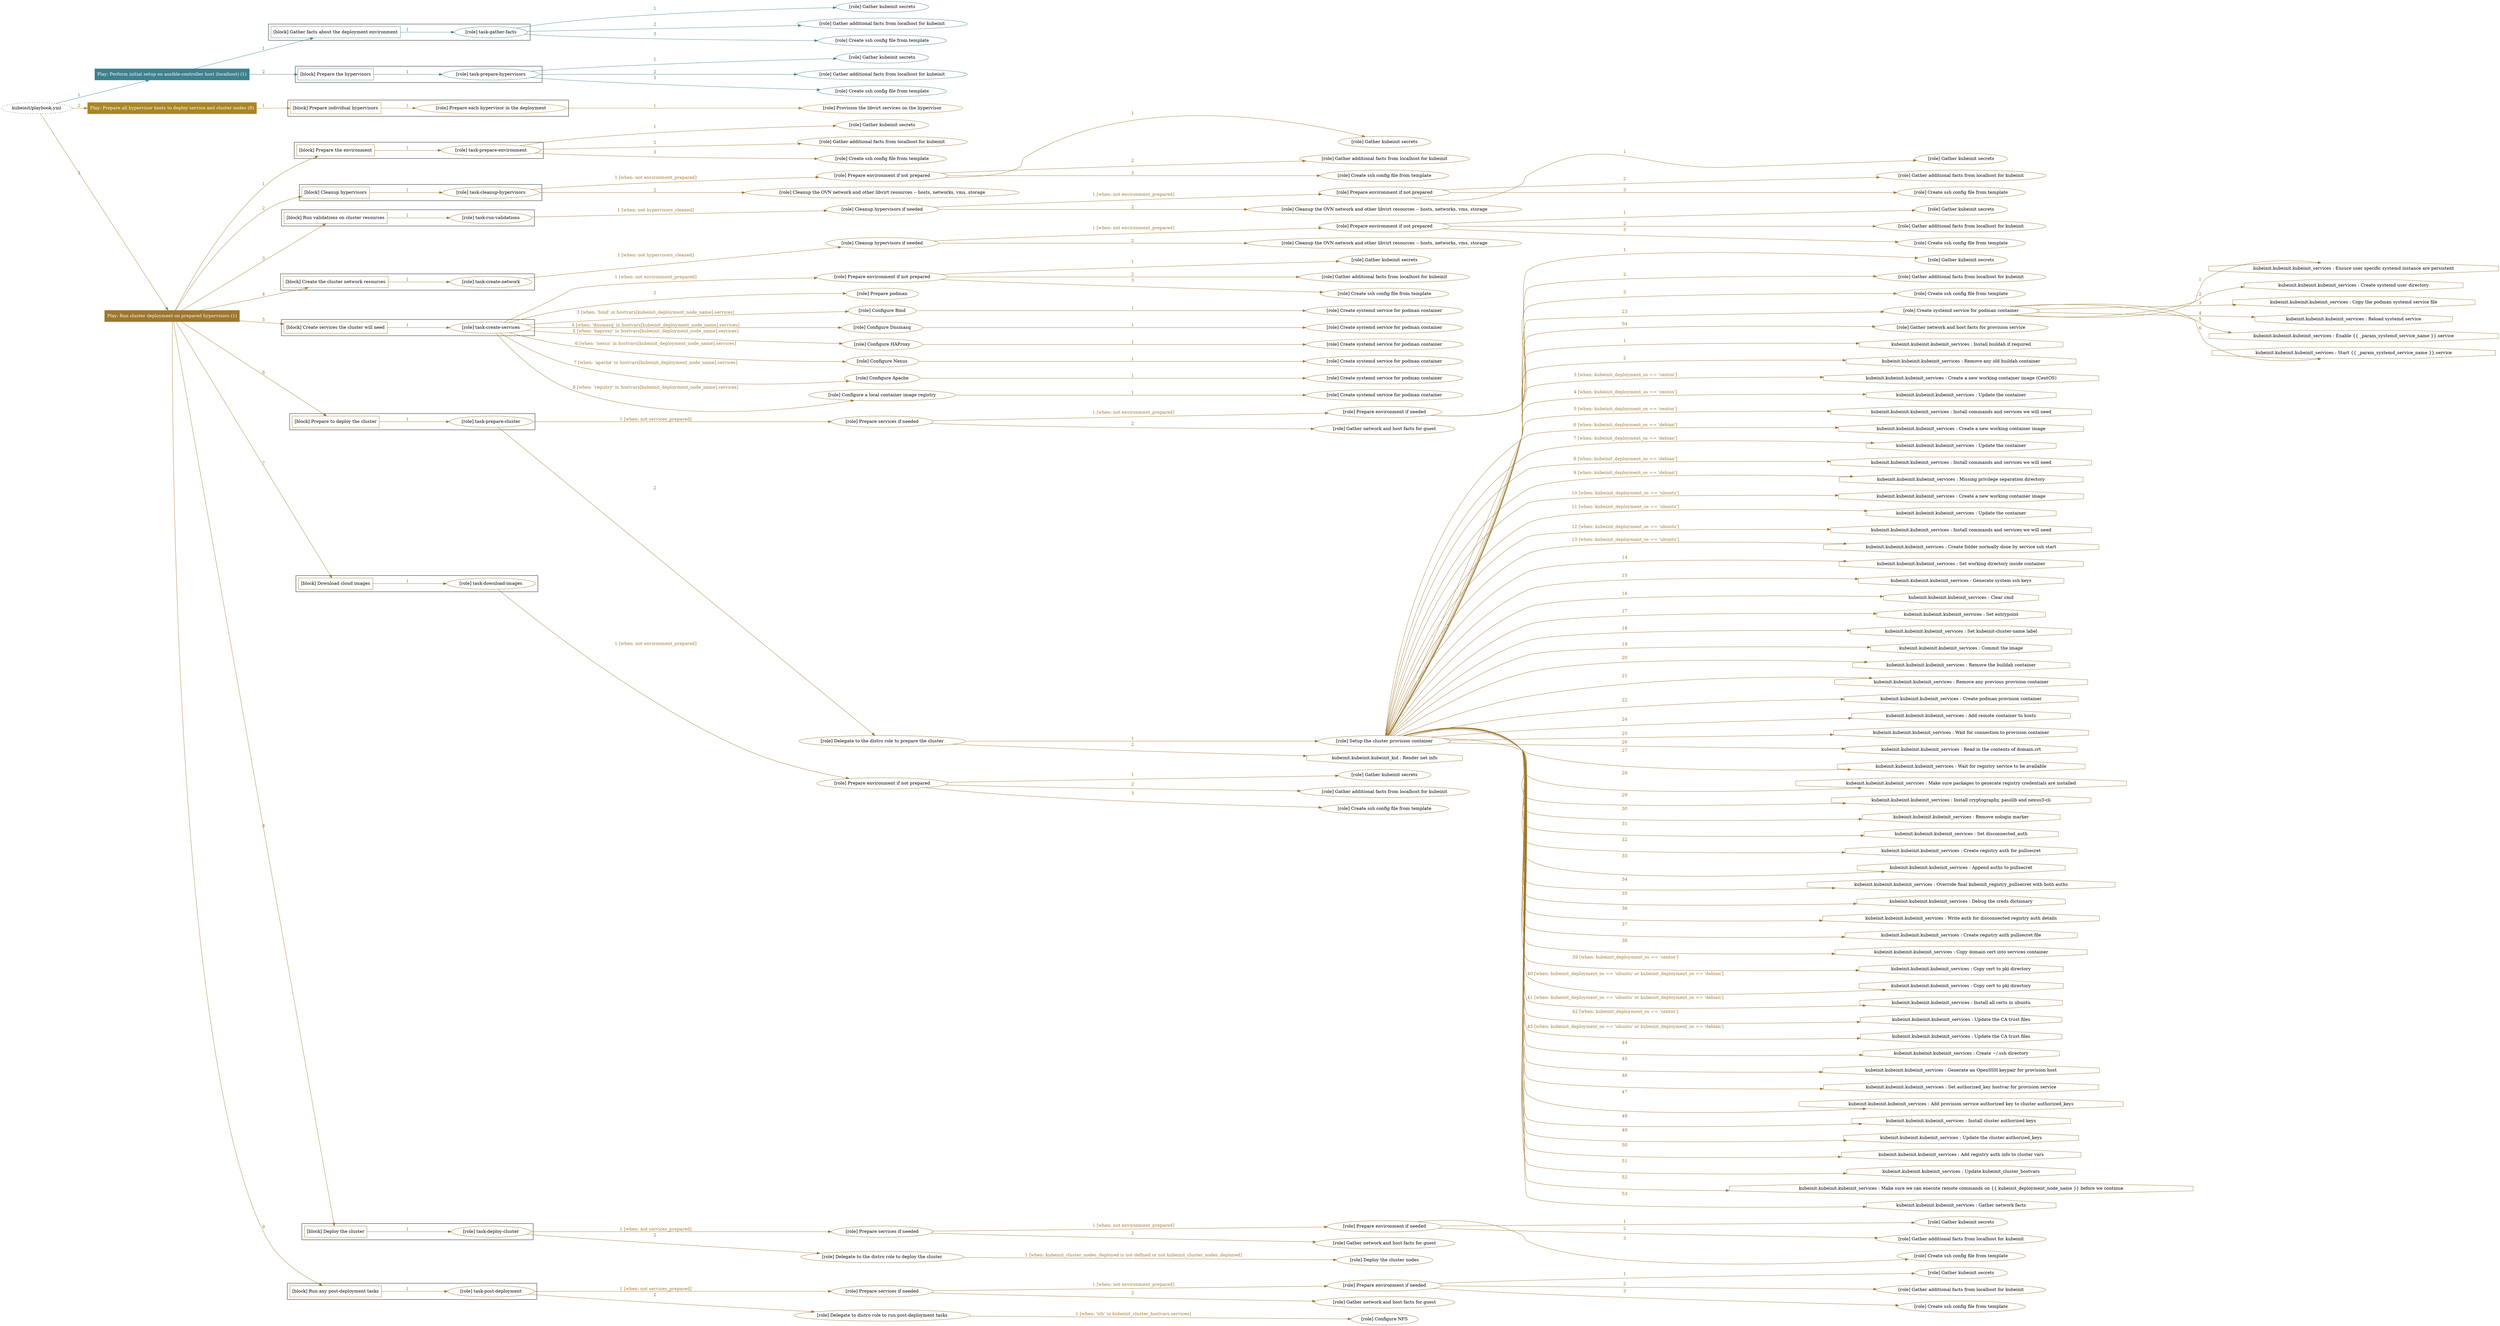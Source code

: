 digraph {
	graph [concentrate=true ordering=in rankdir=LR ratio=fill]
	edge [esep=5 sep=10]
	"kubeinit/playbook.yml" [URL="/home/runner/work/kubeinit/kubeinit/kubeinit/playbook.yml" id=playbook_6c5b98d7 style=dotted]
	play_016f4cf9 [label="Play: Perform initial setup on ansible-controller host (localhost) (1)" URL="/home/runner/work/kubeinit/kubeinit/kubeinit/playbook.yml" color="#3e818e" fontcolor="#ffffff" id=play_016f4cf9 shape=box style=filled tooltip=localhost]
	"kubeinit/playbook.yml" -> play_016f4cf9 [label="1 " color="#3e818e" fontcolor="#3e818e" id=edge_a5bb95fb labeltooltip="1 " tooltip="1 "]
	subgraph "Gather kubeinit secrets" {
		role_22dc697c [label="[role] Gather kubeinit secrets" URL="/home/runner/.ansible/collections/ansible_collections/kubeinit/kubeinit/roles/kubeinit_prepare/tasks/gather_kubeinit_facts.yml" color="#3e818e" id=role_22dc697c tooltip="Gather kubeinit secrets"]
	}
	subgraph "Gather additional facts from localhost for kubeinit" {
		role_f6734a66 [label="[role] Gather additional facts from localhost for kubeinit" URL="/home/runner/.ansible/collections/ansible_collections/kubeinit/kubeinit/roles/kubeinit_prepare/tasks/gather_kubeinit_facts.yml" color="#3e818e" id=role_f6734a66 tooltip="Gather additional facts from localhost for kubeinit"]
	}
	subgraph "Create ssh config file from template" {
		role_5f6f526f [label="[role] Create ssh config file from template" URL="/home/runner/.ansible/collections/ansible_collections/kubeinit/kubeinit/roles/kubeinit_prepare/tasks/gather_kubeinit_facts.yml" color="#3e818e" id=role_5f6f526f tooltip="Create ssh config file from template"]
	}
	subgraph "task-gather-facts" {
		role_6fcfce41 [label="[role] task-gather-facts" URL="/home/runner/work/kubeinit/kubeinit/kubeinit/playbook.yml" color="#3e818e" id=role_6fcfce41 tooltip="task-gather-facts"]
		role_6fcfce41 -> role_22dc697c [label="1 " color="#3e818e" fontcolor="#3e818e" id=edge_fa66b64c labeltooltip="1 " tooltip="1 "]
		role_6fcfce41 -> role_f6734a66 [label="2 " color="#3e818e" fontcolor="#3e818e" id=edge_86d9f05c labeltooltip="2 " tooltip="2 "]
		role_6fcfce41 -> role_5f6f526f [label="3 " color="#3e818e" fontcolor="#3e818e" id=edge_1117711c labeltooltip="3 " tooltip="3 "]
	}
	subgraph "Gather kubeinit secrets" {
		role_9236098b [label="[role] Gather kubeinit secrets" URL="/home/runner/.ansible/collections/ansible_collections/kubeinit/kubeinit/roles/kubeinit_prepare/tasks/gather_kubeinit_facts.yml" color="#3e818e" id=role_9236098b tooltip="Gather kubeinit secrets"]
	}
	subgraph "Gather additional facts from localhost for kubeinit" {
		role_bf27ca8a [label="[role] Gather additional facts from localhost for kubeinit" URL="/home/runner/.ansible/collections/ansible_collections/kubeinit/kubeinit/roles/kubeinit_prepare/tasks/gather_kubeinit_facts.yml" color="#3e818e" id=role_bf27ca8a tooltip="Gather additional facts from localhost for kubeinit"]
	}
	subgraph "Create ssh config file from template" {
		role_4a54d74b [label="[role] Create ssh config file from template" URL="/home/runner/.ansible/collections/ansible_collections/kubeinit/kubeinit/roles/kubeinit_prepare/tasks/gather_kubeinit_facts.yml" color="#3e818e" id=role_4a54d74b tooltip="Create ssh config file from template"]
	}
	subgraph "task-prepare-hypervisors" {
		role_bcd46dcc [label="[role] task-prepare-hypervisors" URL="/home/runner/work/kubeinit/kubeinit/kubeinit/playbook.yml" color="#3e818e" id=role_bcd46dcc tooltip="task-prepare-hypervisors"]
		role_bcd46dcc -> role_9236098b [label="1 " color="#3e818e" fontcolor="#3e818e" id=edge_8efccfcc labeltooltip="1 " tooltip="1 "]
		role_bcd46dcc -> role_bf27ca8a [label="2 " color="#3e818e" fontcolor="#3e818e" id=edge_f02ff1cd labeltooltip="2 " tooltip="2 "]
		role_bcd46dcc -> role_4a54d74b [label="3 " color="#3e818e" fontcolor="#3e818e" id=edge_a4f25338 labeltooltip="3 " tooltip="3 "]
	}
	subgraph "Play: Perform initial setup on ansible-controller host (localhost) (1)" {
		play_016f4cf9 -> block_6ffbb4b5 [label=1 color="#3e818e" fontcolor="#3e818e" id=edge_136a8dec labeltooltip=1 tooltip=1]
		subgraph cluster_block_6ffbb4b5 {
			block_6ffbb4b5 [label="[block] Gather facts about the deployment environment" URL="/home/runner/work/kubeinit/kubeinit/kubeinit/playbook.yml" color="#3e818e" id=block_6ffbb4b5 labeltooltip="Gather facts about the deployment environment" shape=box tooltip="Gather facts about the deployment environment"]
			block_6ffbb4b5 -> role_6fcfce41 [label="1 " color="#3e818e" fontcolor="#3e818e" id=edge_7b5abc70 labeltooltip="1 " tooltip="1 "]
		}
		play_016f4cf9 -> block_c7a36330 [label=2 color="#3e818e" fontcolor="#3e818e" id=edge_43a6b239 labeltooltip=2 tooltip=2]
		subgraph cluster_block_c7a36330 {
			block_c7a36330 [label="[block] Prepare the hypervisors" URL="/home/runner/work/kubeinit/kubeinit/kubeinit/playbook.yml" color="#3e818e" id=block_c7a36330 labeltooltip="Prepare the hypervisors" shape=box tooltip="Prepare the hypervisors"]
			block_c7a36330 -> role_bcd46dcc [label="1 " color="#3e818e" fontcolor="#3e818e" id=edge_a8cd77cb labeltooltip="1 " tooltip="1 "]
		}
	}
	play_5fe51891 [label="Play: Prepare all hypervisor hosts to deploy service and cluster nodes (0)" URL="/home/runner/work/kubeinit/kubeinit/kubeinit/playbook.yml" color="#aa8622" fontcolor="#ffffff" id=play_5fe51891 shape=box style=filled tooltip="Play: Prepare all hypervisor hosts to deploy service and cluster nodes (0)"]
	"kubeinit/playbook.yml" -> play_5fe51891 [label="2 " color="#aa8622" fontcolor="#aa8622" id=edge_236fbeac labeltooltip="2 " tooltip="2 "]
	subgraph "Provision the libvirt services on the hypervisor" {
		role_fa786081 [label="[role] Provision the libvirt services on the hypervisor" URL="/home/runner/.ansible/collections/ansible_collections/kubeinit/kubeinit/roles/kubeinit_prepare/tasks/prepare_hypervisor.yml" color="#aa8622" id=role_fa786081 tooltip="Provision the libvirt services on the hypervisor"]
	}
	subgraph "Prepare each hypervisor in the deployment" {
		role_080b52f0 [label="[role] Prepare each hypervisor in the deployment" URL="/home/runner/work/kubeinit/kubeinit/kubeinit/playbook.yml" color="#aa8622" id=role_080b52f0 tooltip="Prepare each hypervisor in the deployment"]
		role_080b52f0 -> role_fa786081 [label="1 " color="#aa8622" fontcolor="#aa8622" id=edge_667aed1e labeltooltip="1 " tooltip="1 "]
	}
	subgraph "Play: Prepare all hypervisor hosts to deploy service and cluster nodes (0)" {
		play_5fe51891 -> block_7c4c46ac [label=1 color="#aa8622" fontcolor="#aa8622" id=edge_3bfcf1eb labeltooltip=1 tooltip=1]
		subgraph cluster_block_7c4c46ac {
			block_7c4c46ac [label="[block] Prepare individual hypervisors" URL="/home/runner/work/kubeinit/kubeinit/kubeinit/playbook.yml" color="#aa8622" id=block_7c4c46ac labeltooltip="Prepare individual hypervisors" shape=box tooltip="Prepare individual hypervisors"]
			block_7c4c46ac -> role_080b52f0 [label="1 " color="#aa8622" fontcolor="#aa8622" id=edge_a57ae778 labeltooltip="1 " tooltip="1 "]
		}
	}
	play_c6735086 [label="Play: Run cluster deployment on prepared hypervisors (1)" URL="/home/runner/work/kubeinit/kubeinit/kubeinit/playbook.yml" color="#9e762e" fontcolor="#ffffff" id=play_c6735086 shape=box style=filled tooltip=localhost]
	"kubeinit/playbook.yml" -> play_c6735086 [label="3 " color="#9e762e" fontcolor="#9e762e" id=edge_07f9ecf5 labeltooltip="3 " tooltip="3 "]
	subgraph "Gather kubeinit secrets" {
		role_28efa6b2 [label="[role] Gather kubeinit secrets" URL="/home/runner/.ansible/collections/ansible_collections/kubeinit/kubeinit/roles/kubeinit_prepare/tasks/gather_kubeinit_facts.yml" color="#9e762e" id=role_28efa6b2 tooltip="Gather kubeinit secrets"]
	}
	subgraph "Gather additional facts from localhost for kubeinit" {
		role_56c26aaa [label="[role] Gather additional facts from localhost for kubeinit" URL="/home/runner/.ansible/collections/ansible_collections/kubeinit/kubeinit/roles/kubeinit_prepare/tasks/gather_kubeinit_facts.yml" color="#9e762e" id=role_56c26aaa tooltip="Gather additional facts from localhost for kubeinit"]
	}
	subgraph "Create ssh config file from template" {
		role_de848186 [label="[role] Create ssh config file from template" URL="/home/runner/.ansible/collections/ansible_collections/kubeinit/kubeinit/roles/kubeinit_prepare/tasks/gather_kubeinit_facts.yml" color="#9e762e" id=role_de848186 tooltip="Create ssh config file from template"]
	}
	subgraph "task-prepare-environment" {
		role_4cc7d58b [label="[role] task-prepare-environment" URL="/home/runner/work/kubeinit/kubeinit/kubeinit/playbook.yml" color="#9e762e" id=role_4cc7d58b tooltip="task-prepare-environment"]
		role_4cc7d58b -> role_28efa6b2 [label="1 " color="#9e762e" fontcolor="#9e762e" id=edge_29be73c3 labeltooltip="1 " tooltip="1 "]
		role_4cc7d58b -> role_56c26aaa [label="2 " color="#9e762e" fontcolor="#9e762e" id=edge_a3193ef9 labeltooltip="2 " tooltip="2 "]
		role_4cc7d58b -> role_de848186 [label="3 " color="#9e762e" fontcolor="#9e762e" id=edge_e8634b9d labeltooltip="3 " tooltip="3 "]
	}
	subgraph "Gather kubeinit secrets" {
		role_1e9a8e82 [label="[role] Gather kubeinit secrets" URL="/home/runner/.ansible/collections/ansible_collections/kubeinit/kubeinit/roles/kubeinit_prepare/tasks/gather_kubeinit_facts.yml" color="#9e762e" id=role_1e9a8e82 tooltip="Gather kubeinit secrets"]
	}
	subgraph "Gather additional facts from localhost for kubeinit" {
		role_476bbcbb [label="[role] Gather additional facts from localhost for kubeinit" URL="/home/runner/.ansible/collections/ansible_collections/kubeinit/kubeinit/roles/kubeinit_prepare/tasks/gather_kubeinit_facts.yml" color="#9e762e" id=role_476bbcbb tooltip="Gather additional facts from localhost for kubeinit"]
	}
	subgraph "Create ssh config file from template" {
		role_6dffef2b [label="[role] Create ssh config file from template" URL="/home/runner/.ansible/collections/ansible_collections/kubeinit/kubeinit/roles/kubeinit_prepare/tasks/gather_kubeinit_facts.yml" color="#9e762e" id=role_6dffef2b tooltip="Create ssh config file from template"]
	}
	subgraph "Prepare environment if not prepared" {
		role_49c7c2a5 [label="[role] Prepare environment if not prepared" URL="/home/runner/.ansible/collections/ansible_collections/kubeinit/kubeinit/roles/kubeinit_prepare/tasks/cleanup_hypervisors.yml" color="#9e762e" id=role_49c7c2a5 tooltip="Prepare environment if not prepared"]
		role_49c7c2a5 -> role_1e9a8e82 [label="1 " color="#9e762e" fontcolor="#9e762e" id=edge_63c83816 labeltooltip="1 " tooltip="1 "]
		role_49c7c2a5 -> role_476bbcbb [label="2 " color="#9e762e" fontcolor="#9e762e" id=edge_156e53da labeltooltip="2 " tooltip="2 "]
		role_49c7c2a5 -> role_6dffef2b [label="3 " color="#9e762e" fontcolor="#9e762e" id=edge_d8a17ab0 labeltooltip="3 " tooltip="3 "]
	}
	subgraph "Cleanup the OVN network and other libvirt resources -- hosts, networks, vms, storage" {
		role_9e9d77e0 [label="[role] Cleanup the OVN network and other libvirt resources -- hosts, networks, vms, storage" URL="/home/runner/.ansible/collections/ansible_collections/kubeinit/kubeinit/roles/kubeinit_prepare/tasks/cleanup_hypervisors.yml" color="#9e762e" id=role_9e9d77e0 tooltip="Cleanup the OVN network and other libvirt resources -- hosts, networks, vms, storage"]
	}
	subgraph "task-cleanup-hypervisors" {
		role_49a7a451 [label="[role] task-cleanup-hypervisors" URL="/home/runner/work/kubeinit/kubeinit/kubeinit/playbook.yml" color="#9e762e" id=role_49a7a451 tooltip="task-cleanup-hypervisors"]
		role_49a7a451 -> role_49c7c2a5 [label="1 [when: not environment_prepared]" color="#9e762e" fontcolor="#9e762e" id=edge_8faf8c4c labeltooltip="1 [when: not environment_prepared]" tooltip="1 [when: not environment_prepared]"]
		role_49a7a451 -> role_9e9d77e0 [label="2 " color="#9e762e" fontcolor="#9e762e" id=edge_97d91a56 labeltooltip="2 " tooltip="2 "]
	}
	subgraph "Gather kubeinit secrets" {
		role_c79e57a6 [label="[role] Gather kubeinit secrets" URL="/home/runner/.ansible/collections/ansible_collections/kubeinit/kubeinit/roles/kubeinit_prepare/tasks/gather_kubeinit_facts.yml" color="#9e762e" id=role_c79e57a6 tooltip="Gather kubeinit secrets"]
	}
	subgraph "Gather additional facts from localhost for kubeinit" {
		role_d4bcc60a [label="[role] Gather additional facts from localhost for kubeinit" URL="/home/runner/.ansible/collections/ansible_collections/kubeinit/kubeinit/roles/kubeinit_prepare/tasks/gather_kubeinit_facts.yml" color="#9e762e" id=role_d4bcc60a tooltip="Gather additional facts from localhost for kubeinit"]
	}
	subgraph "Create ssh config file from template" {
		role_57036a25 [label="[role] Create ssh config file from template" URL="/home/runner/.ansible/collections/ansible_collections/kubeinit/kubeinit/roles/kubeinit_prepare/tasks/gather_kubeinit_facts.yml" color="#9e762e" id=role_57036a25 tooltip="Create ssh config file from template"]
	}
	subgraph "Prepare environment if not prepared" {
		role_71e5e327 [label="[role] Prepare environment if not prepared" URL="/home/runner/.ansible/collections/ansible_collections/kubeinit/kubeinit/roles/kubeinit_prepare/tasks/cleanup_hypervisors.yml" color="#9e762e" id=role_71e5e327 tooltip="Prepare environment if not prepared"]
		role_71e5e327 -> role_c79e57a6 [label="1 " color="#9e762e" fontcolor="#9e762e" id=edge_ee6e1f25 labeltooltip="1 " tooltip="1 "]
		role_71e5e327 -> role_d4bcc60a [label="2 " color="#9e762e" fontcolor="#9e762e" id=edge_e11df4b5 labeltooltip="2 " tooltip="2 "]
		role_71e5e327 -> role_57036a25 [label="3 " color="#9e762e" fontcolor="#9e762e" id=edge_b1e677ac labeltooltip="3 " tooltip="3 "]
	}
	subgraph "Cleanup the OVN network and other libvirt resources -- hosts, networks, vms, storage" {
		role_2ea29789 [label="[role] Cleanup the OVN network and other libvirt resources -- hosts, networks, vms, storage" URL="/home/runner/.ansible/collections/ansible_collections/kubeinit/kubeinit/roles/kubeinit_prepare/tasks/cleanup_hypervisors.yml" color="#9e762e" id=role_2ea29789 tooltip="Cleanup the OVN network and other libvirt resources -- hosts, networks, vms, storage"]
	}
	subgraph "Cleanup hypervisors if needed" {
		role_96e03f29 [label="[role] Cleanup hypervisors if needed" URL="/home/runner/.ansible/collections/ansible_collections/kubeinit/kubeinit/roles/kubeinit_validations/tasks/main.yml" color="#9e762e" id=role_96e03f29 tooltip="Cleanup hypervisors if needed"]
		role_96e03f29 -> role_71e5e327 [label="1 [when: not environment_prepared]" color="#9e762e" fontcolor="#9e762e" id=edge_1039adad labeltooltip="1 [when: not environment_prepared]" tooltip="1 [when: not environment_prepared]"]
		role_96e03f29 -> role_2ea29789 [label="2 " color="#9e762e" fontcolor="#9e762e" id=edge_b3b66dbe labeltooltip="2 " tooltip="2 "]
	}
	subgraph "task-run-validations" {
		role_2babe732 [label="[role] task-run-validations" URL="/home/runner/work/kubeinit/kubeinit/kubeinit/playbook.yml" color="#9e762e" id=role_2babe732 tooltip="task-run-validations"]
		role_2babe732 -> role_96e03f29 [label="1 [when: not hypervisors_cleaned]" color="#9e762e" fontcolor="#9e762e" id=edge_b25b5ccc labeltooltip="1 [when: not hypervisors_cleaned]" tooltip="1 [when: not hypervisors_cleaned]"]
	}
	subgraph "Gather kubeinit secrets" {
		role_b8fbc46c [label="[role] Gather kubeinit secrets" URL="/home/runner/.ansible/collections/ansible_collections/kubeinit/kubeinit/roles/kubeinit_prepare/tasks/gather_kubeinit_facts.yml" color="#9e762e" id=role_b8fbc46c tooltip="Gather kubeinit secrets"]
	}
	subgraph "Gather additional facts from localhost for kubeinit" {
		role_f96b292c [label="[role] Gather additional facts from localhost for kubeinit" URL="/home/runner/.ansible/collections/ansible_collections/kubeinit/kubeinit/roles/kubeinit_prepare/tasks/gather_kubeinit_facts.yml" color="#9e762e" id=role_f96b292c tooltip="Gather additional facts from localhost for kubeinit"]
	}
	subgraph "Create ssh config file from template" {
		role_7e2b894e [label="[role] Create ssh config file from template" URL="/home/runner/.ansible/collections/ansible_collections/kubeinit/kubeinit/roles/kubeinit_prepare/tasks/gather_kubeinit_facts.yml" color="#9e762e" id=role_7e2b894e tooltip="Create ssh config file from template"]
	}
	subgraph "Prepare environment if not prepared" {
		role_b82f6be7 [label="[role] Prepare environment if not prepared" URL="/home/runner/.ansible/collections/ansible_collections/kubeinit/kubeinit/roles/kubeinit_prepare/tasks/cleanup_hypervisors.yml" color="#9e762e" id=role_b82f6be7 tooltip="Prepare environment if not prepared"]
		role_b82f6be7 -> role_b8fbc46c [label="1 " color="#9e762e" fontcolor="#9e762e" id=edge_a58f1faf labeltooltip="1 " tooltip="1 "]
		role_b82f6be7 -> role_f96b292c [label="2 " color="#9e762e" fontcolor="#9e762e" id=edge_73ee712e labeltooltip="2 " tooltip="2 "]
		role_b82f6be7 -> role_7e2b894e [label="3 " color="#9e762e" fontcolor="#9e762e" id=edge_1a9bbe4f labeltooltip="3 " tooltip="3 "]
	}
	subgraph "Cleanup the OVN network and other libvirt resources -- hosts, networks, vms, storage" {
		role_39c62c9c [label="[role] Cleanup the OVN network and other libvirt resources -- hosts, networks, vms, storage" URL="/home/runner/.ansible/collections/ansible_collections/kubeinit/kubeinit/roles/kubeinit_prepare/tasks/cleanup_hypervisors.yml" color="#9e762e" id=role_39c62c9c tooltip="Cleanup the OVN network and other libvirt resources -- hosts, networks, vms, storage"]
	}
	subgraph "Cleanup hypervisors if needed" {
		role_cd866771 [label="[role] Cleanup hypervisors if needed" URL="/home/runner/.ansible/collections/ansible_collections/kubeinit/kubeinit/roles/kubeinit_libvirt/tasks/create_network.yml" color="#9e762e" id=role_cd866771 tooltip="Cleanup hypervisors if needed"]
		role_cd866771 -> role_b82f6be7 [label="1 [when: not environment_prepared]" color="#9e762e" fontcolor="#9e762e" id=edge_7c8c8188 labeltooltip="1 [when: not environment_prepared]" tooltip="1 [when: not environment_prepared]"]
		role_cd866771 -> role_39c62c9c [label="2 " color="#9e762e" fontcolor="#9e762e" id=edge_5cd8222a labeltooltip="2 " tooltip="2 "]
	}
	subgraph "task-create-network" {
		role_6bd90950 [label="[role] task-create-network" URL="/home/runner/work/kubeinit/kubeinit/kubeinit/playbook.yml" color="#9e762e" id=role_6bd90950 tooltip="task-create-network"]
		role_6bd90950 -> role_cd866771 [label="1 [when: not hypervisors_cleaned]" color="#9e762e" fontcolor="#9e762e" id=edge_2c1b9193 labeltooltip="1 [when: not hypervisors_cleaned]" tooltip="1 [when: not hypervisors_cleaned]"]
	}
	subgraph "Gather kubeinit secrets" {
		role_245ad9cb [label="[role] Gather kubeinit secrets" URL="/home/runner/.ansible/collections/ansible_collections/kubeinit/kubeinit/roles/kubeinit_prepare/tasks/gather_kubeinit_facts.yml" color="#9e762e" id=role_245ad9cb tooltip="Gather kubeinit secrets"]
	}
	subgraph "Gather additional facts from localhost for kubeinit" {
		role_aefc3e57 [label="[role] Gather additional facts from localhost for kubeinit" URL="/home/runner/.ansible/collections/ansible_collections/kubeinit/kubeinit/roles/kubeinit_prepare/tasks/gather_kubeinit_facts.yml" color="#9e762e" id=role_aefc3e57 tooltip="Gather additional facts from localhost for kubeinit"]
	}
	subgraph "Create ssh config file from template" {
		role_91136e67 [label="[role] Create ssh config file from template" URL="/home/runner/.ansible/collections/ansible_collections/kubeinit/kubeinit/roles/kubeinit_prepare/tasks/gather_kubeinit_facts.yml" color="#9e762e" id=role_91136e67 tooltip="Create ssh config file from template"]
	}
	subgraph "Prepare environment if not prepared" {
		role_334aae56 [label="[role] Prepare environment if not prepared" URL="/home/runner/.ansible/collections/ansible_collections/kubeinit/kubeinit/roles/kubeinit_services/tasks/main.yml" color="#9e762e" id=role_334aae56 tooltip="Prepare environment if not prepared"]
		role_334aae56 -> role_245ad9cb [label="1 " color="#9e762e" fontcolor="#9e762e" id=edge_6b23c72a labeltooltip="1 " tooltip="1 "]
		role_334aae56 -> role_aefc3e57 [label="2 " color="#9e762e" fontcolor="#9e762e" id=edge_47f0e514 labeltooltip="2 " tooltip="2 "]
		role_334aae56 -> role_91136e67 [label="3 " color="#9e762e" fontcolor="#9e762e" id=edge_4b509dd9 labeltooltip="3 " tooltip="3 "]
	}
	subgraph "Prepare podman" {
		role_46207dd2 [label="[role] Prepare podman" URL="/home/runner/.ansible/collections/ansible_collections/kubeinit/kubeinit/roles/kubeinit_services/tasks/00_create_service_pod.yml" color="#9e762e" id=role_46207dd2 tooltip="Prepare podman"]
	}
	subgraph "Create systemd service for podman container" {
		role_47399fbe [label="[role] Create systemd service for podman container" URL="/home/runner/.ansible/collections/ansible_collections/kubeinit/kubeinit/roles/kubeinit_bind/tasks/main.yml" color="#9e762e" id=role_47399fbe tooltip="Create systemd service for podman container"]
	}
	subgraph "Configure Bind" {
		role_5a6b24c8 [label="[role] Configure Bind" URL="/home/runner/.ansible/collections/ansible_collections/kubeinit/kubeinit/roles/kubeinit_services/tasks/start_services_containers.yml" color="#9e762e" id=role_5a6b24c8 tooltip="Configure Bind"]
		role_5a6b24c8 -> role_47399fbe [label="1 " color="#9e762e" fontcolor="#9e762e" id=edge_b39b2703 labeltooltip="1 " tooltip="1 "]
	}
	subgraph "Create systemd service for podman container" {
		role_bfca012a [label="[role] Create systemd service for podman container" URL="/home/runner/.ansible/collections/ansible_collections/kubeinit/kubeinit/roles/kubeinit_dnsmasq/tasks/main.yml" color="#9e762e" id=role_bfca012a tooltip="Create systemd service for podman container"]
	}
	subgraph "Configure Dnsmasq" {
		role_5ccae98f [label="[role] Configure Dnsmasq" URL="/home/runner/.ansible/collections/ansible_collections/kubeinit/kubeinit/roles/kubeinit_services/tasks/start_services_containers.yml" color="#9e762e" id=role_5ccae98f tooltip="Configure Dnsmasq"]
		role_5ccae98f -> role_bfca012a [label="1 " color="#9e762e" fontcolor="#9e762e" id=edge_e59757f3 labeltooltip="1 " tooltip="1 "]
	}
	subgraph "Create systemd service for podman container" {
		role_b3e1939b [label="[role] Create systemd service for podman container" URL="/home/runner/.ansible/collections/ansible_collections/kubeinit/kubeinit/roles/kubeinit_haproxy/tasks/main.yml" color="#9e762e" id=role_b3e1939b tooltip="Create systemd service for podman container"]
	}
	subgraph "Configure HAProxy" {
		role_8d95429a [label="[role] Configure HAProxy" URL="/home/runner/.ansible/collections/ansible_collections/kubeinit/kubeinit/roles/kubeinit_services/tasks/start_services_containers.yml" color="#9e762e" id=role_8d95429a tooltip="Configure HAProxy"]
		role_8d95429a -> role_b3e1939b [label="1 " color="#9e762e" fontcolor="#9e762e" id=edge_4e6a172c labeltooltip="1 " tooltip="1 "]
	}
	subgraph "Create systemd service for podman container" {
		role_6ca25e50 [label="[role] Create systemd service for podman container" URL="/home/runner/.ansible/collections/ansible_collections/kubeinit/kubeinit/roles/kubeinit_nexus/tasks/main.yml" color="#9e762e" id=role_6ca25e50 tooltip="Create systemd service for podman container"]
	}
	subgraph "Configure Nexus" {
		role_c5b62ca2 [label="[role] Configure Nexus" URL="/home/runner/.ansible/collections/ansible_collections/kubeinit/kubeinit/roles/kubeinit_services/tasks/start_services_containers.yml" color="#9e762e" id=role_c5b62ca2 tooltip="Configure Nexus"]
		role_c5b62ca2 -> role_6ca25e50 [label="1 " color="#9e762e" fontcolor="#9e762e" id=edge_16e84292 labeltooltip="1 " tooltip="1 "]
	}
	subgraph "Create systemd service for podman container" {
		role_8b508e13 [label="[role] Create systemd service for podman container" URL="/home/runner/.ansible/collections/ansible_collections/kubeinit/kubeinit/roles/kubeinit_apache/tasks/main.yml" color="#9e762e" id=role_8b508e13 tooltip="Create systemd service for podman container"]
	}
	subgraph "Configure Apache" {
		role_cede8c28 [label="[role] Configure Apache" URL="/home/runner/.ansible/collections/ansible_collections/kubeinit/kubeinit/roles/kubeinit_services/tasks/start_services_containers.yml" color="#9e762e" id=role_cede8c28 tooltip="Configure Apache"]
		role_cede8c28 -> role_8b508e13 [label="1 " color="#9e762e" fontcolor="#9e762e" id=edge_b6641557 labeltooltip="1 " tooltip="1 "]
	}
	subgraph "Create systemd service for podman container" {
		role_d8d8c670 [label="[role] Create systemd service for podman container" URL="/home/runner/.ansible/collections/ansible_collections/kubeinit/kubeinit/roles/kubeinit_registry/tasks/main.yml" color="#9e762e" id=role_d8d8c670 tooltip="Create systemd service for podman container"]
	}
	subgraph "Configure a local container image registry" {
		role_94355245 [label="[role] Configure a local container image registry" URL="/home/runner/.ansible/collections/ansible_collections/kubeinit/kubeinit/roles/kubeinit_services/tasks/start_services_containers.yml" color="#9e762e" id=role_94355245 tooltip="Configure a local container image registry"]
		role_94355245 -> role_d8d8c670 [label="1 " color="#9e762e" fontcolor="#9e762e" id=edge_41ff33c9 labeltooltip="1 " tooltip="1 "]
	}
	subgraph "task-create-services" {
		role_81e0213d [label="[role] task-create-services" URL="/home/runner/work/kubeinit/kubeinit/kubeinit/playbook.yml" color="#9e762e" id=role_81e0213d tooltip="task-create-services"]
		role_81e0213d -> role_334aae56 [label="1 [when: not environment_prepared]" color="#9e762e" fontcolor="#9e762e" id=edge_248d14b7 labeltooltip="1 [when: not environment_prepared]" tooltip="1 [when: not environment_prepared]"]
		role_81e0213d -> role_46207dd2 [label="2 " color="#9e762e" fontcolor="#9e762e" id=edge_b3f04ea7 labeltooltip="2 " tooltip="2 "]
		role_81e0213d -> role_5a6b24c8 [label="3 [when: 'bind' in hostvars[kubeinit_deployment_node_name].services]" color="#9e762e" fontcolor="#9e762e" id=edge_fff2149f labeltooltip="3 [when: 'bind' in hostvars[kubeinit_deployment_node_name].services]" tooltip="3 [when: 'bind' in hostvars[kubeinit_deployment_node_name].services]"]
		role_81e0213d -> role_5ccae98f [label="4 [when: 'dnsmasq' in hostvars[kubeinit_deployment_node_name].services]" color="#9e762e" fontcolor="#9e762e" id=edge_a8798ebf labeltooltip="4 [when: 'dnsmasq' in hostvars[kubeinit_deployment_node_name].services]" tooltip="4 [when: 'dnsmasq' in hostvars[kubeinit_deployment_node_name].services]"]
		role_81e0213d -> role_8d95429a [label="5 [when: 'haproxy' in hostvars[kubeinit_deployment_node_name].services]" color="#9e762e" fontcolor="#9e762e" id=edge_32b08db0 labeltooltip="5 [when: 'haproxy' in hostvars[kubeinit_deployment_node_name].services]" tooltip="5 [when: 'haproxy' in hostvars[kubeinit_deployment_node_name].services]"]
		role_81e0213d -> role_c5b62ca2 [label="6 [when: 'nexus' in hostvars[kubeinit_deployment_node_name].services]" color="#9e762e" fontcolor="#9e762e" id=edge_0c3da1f3 labeltooltip="6 [when: 'nexus' in hostvars[kubeinit_deployment_node_name].services]" tooltip="6 [when: 'nexus' in hostvars[kubeinit_deployment_node_name].services]"]
		role_81e0213d -> role_cede8c28 [label="7 [when: 'apache' in hostvars[kubeinit_deployment_node_name].services]" color="#9e762e" fontcolor="#9e762e" id=edge_816cf24e labeltooltip="7 [when: 'apache' in hostvars[kubeinit_deployment_node_name].services]" tooltip="7 [when: 'apache' in hostvars[kubeinit_deployment_node_name].services]"]
		role_81e0213d -> role_94355245 [label="8 [when: 'registry' in hostvars[kubeinit_deployment_node_name].services]" color="#9e762e" fontcolor="#9e762e" id=edge_7dbabf09 labeltooltip="8 [when: 'registry' in hostvars[kubeinit_deployment_node_name].services]" tooltip="8 [when: 'registry' in hostvars[kubeinit_deployment_node_name].services]"]
	}
	subgraph "Gather kubeinit secrets" {
		role_f9b03272 [label="[role] Gather kubeinit secrets" URL="/home/runner/.ansible/collections/ansible_collections/kubeinit/kubeinit/roles/kubeinit_prepare/tasks/gather_kubeinit_facts.yml" color="#9e762e" id=role_f9b03272 tooltip="Gather kubeinit secrets"]
	}
	subgraph "Gather additional facts from localhost for kubeinit" {
		role_c30b9e72 [label="[role] Gather additional facts from localhost for kubeinit" URL="/home/runner/.ansible/collections/ansible_collections/kubeinit/kubeinit/roles/kubeinit_prepare/tasks/gather_kubeinit_facts.yml" color="#9e762e" id=role_c30b9e72 tooltip="Gather additional facts from localhost for kubeinit"]
	}
	subgraph "Create ssh config file from template" {
		role_e6643ddf [label="[role] Create ssh config file from template" URL="/home/runner/.ansible/collections/ansible_collections/kubeinit/kubeinit/roles/kubeinit_prepare/tasks/gather_kubeinit_facts.yml" color="#9e762e" id=role_e6643ddf tooltip="Create ssh config file from template"]
	}
	subgraph "Prepare environment if needed" {
		role_c81c8334 [label="[role] Prepare environment if needed" URL="/home/runner/.ansible/collections/ansible_collections/kubeinit/kubeinit/roles/kubeinit_services/tasks/prepare_services.yml" color="#9e762e" id=role_c81c8334 tooltip="Prepare environment if needed"]
		role_c81c8334 -> role_f9b03272 [label="1 " color="#9e762e" fontcolor="#9e762e" id=edge_d7301aa5 labeltooltip="1 " tooltip="1 "]
		role_c81c8334 -> role_c30b9e72 [label="2 " color="#9e762e" fontcolor="#9e762e" id=edge_1b6596e8 labeltooltip="2 " tooltip="2 "]
		role_c81c8334 -> role_e6643ddf [label="3 " color="#9e762e" fontcolor="#9e762e" id=edge_d8de61b8 labeltooltip="3 " tooltip="3 "]
	}
	subgraph "Gather network and host facts for guest" {
		role_22ce5ee1 [label="[role] Gather network and host facts for guest" URL="/home/runner/.ansible/collections/ansible_collections/kubeinit/kubeinit/roles/kubeinit_services/tasks/prepare_services.yml" color="#9e762e" id=role_22ce5ee1 tooltip="Gather network and host facts for guest"]
	}
	subgraph "Prepare services if needed" {
		role_345a3a55 [label="[role] Prepare services if needed" URL="/home/runner/.ansible/collections/ansible_collections/kubeinit/kubeinit/roles/kubeinit_prepare/tasks/prepare_cluster.yml" color="#9e762e" id=role_345a3a55 tooltip="Prepare services if needed"]
		role_345a3a55 -> role_c81c8334 [label="1 [when: not environment_prepared]" color="#9e762e" fontcolor="#9e762e" id=edge_2039e990 labeltooltip="1 [when: not environment_prepared]" tooltip="1 [when: not environment_prepared]"]
		role_345a3a55 -> role_22ce5ee1 [label="2 " color="#9e762e" fontcolor="#9e762e" id=edge_eb852218 labeltooltip="2 " tooltip="2 "]
	}
	subgraph "Create systemd service for podman container" {
		role_32651cff [label="[role] Create systemd service for podman container" URL="/home/runner/.ansible/collections/ansible_collections/kubeinit/kubeinit/roles/kubeinit_services/tasks/create_provision_container.yml" color="#9e762e" id=role_32651cff tooltip="Create systemd service for podman container"]
		task_9e079601 [label="kubeinit.kubeinit.kubeinit_services : Ensure user specific systemd instance are persistent" URL="/home/runner/.ansible/collections/ansible_collections/kubeinit/kubeinit/roles/kubeinit_services/tasks/create_managed_service.yml" color="#9e762e" id=task_9e079601 shape=octagon tooltip="kubeinit.kubeinit.kubeinit_services : Ensure user specific systemd instance are persistent"]
		role_32651cff -> task_9e079601 [label="1 " color="#9e762e" fontcolor="#9e762e" id=edge_2a63e0ed labeltooltip="1 " tooltip="1 "]
		task_0f39e9a9 [label="kubeinit.kubeinit.kubeinit_services : Create systemd user directory" URL="/home/runner/.ansible/collections/ansible_collections/kubeinit/kubeinit/roles/kubeinit_services/tasks/create_managed_service.yml" color="#9e762e" id=task_0f39e9a9 shape=octagon tooltip="kubeinit.kubeinit.kubeinit_services : Create systemd user directory"]
		role_32651cff -> task_0f39e9a9 [label="2 " color="#9e762e" fontcolor="#9e762e" id=edge_4963b67e labeltooltip="2 " tooltip="2 "]
		task_b7ef5e42 [label="kubeinit.kubeinit.kubeinit_services : Copy the podman systemd service file" URL="/home/runner/.ansible/collections/ansible_collections/kubeinit/kubeinit/roles/kubeinit_services/tasks/create_managed_service.yml" color="#9e762e" id=task_b7ef5e42 shape=octagon tooltip="kubeinit.kubeinit.kubeinit_services : Copy the podman systemd service file"]
		role_32651cff -> task_b7ef5e42 [label="3 " color="#9e762e" fontcolor="#9e762e" id=edge_8055995b labeltooltip="3 " tooltip="3 "]
		task_ddc331b9 [label="kubeinit.kubeinit.kubeinit_services : Reload systemd service" URL="/home/runner/.ansible/collections/ansible_collections/kubeinit/kubeinit/roles/kubeinit_services/tasks/create_managed_service.yml" color="#9e762e" id=task_ddc331b9 shape=octagon tooltip="kubeinit.kubeinit.kubeinit_services : Reload systemd service"]
		role_32651cff -> task_ddc331b9 [label="4 " color="#9e762e" fontcolor="#9e762e" id=edge_5f4f54e6 labeltooltip="4 " tooltip="4 "]
		task_32b70caf [label="kubeinit.kubeinit.kubeinit_services : Enable {{ _param_systemd_service_name }}.service" URL="/home/runner/.ansible/collections/ansible_collections/kubeinit/kubeinit/roles/kubeinit_services/tasks/create_managed_service.yml" color="#9e762e" id=task_32b70caf shape=octagon tooltip="kubeinit.kubeinit.kubeinit_services : Enable {{ _param_systemd_service_name }}.service"]
		role_32651cff -> task_32b70caf [label="5 " color="#9e762e" fontcolor="#9e762e" id=edge_383c6067 labeltooltip="5 " tooltip="5 "]
		task_91f67a64 [label="kubeinit.kubeinit.kubeinit_services : Start {{ _param_systemd_service_name }}.service" URL="/home/runner/.ansible/collections/ansible_collections/kubeinit/kubeinit/roles/kubeinit_services/tasks/create_managed_service.yml" color="#9e762e" id=task_91f67a64 shape=octagon tooltip="kubeinit.kubeinit.kubeinit_services : Start {{ _param_systemd_service_name }}.service"]
		role_32651cff -> task_91f67a64 [label="6 " color="#9e762e" fontcolor="#9e762e" id=edge_e018451c labeltooltip="6 " tooltip="6 "]
	}
	subgraph "Gather network and host facts for provision service" {
		role_a204169c [label="[role] Gather network and host facts for provision service" URL="/home/runner/.ansible/collections/ansible_collections/kubeinit/kubeinit/roles/kubeinit_services/tasks/create_provision_container.yml" color="#9e762e" id=role_a204169c tooltip="Gather network and host facts for provision service"]
	}
	subgraph "Setup the cluster provision container" {
		role_750776b6 [label="[role] Setup the cluster provision container" URL="/home/runner/.ansible/collections/ansible_collections/kubeinit/kubeinit/roles/kubeinit_kid/tasks/prepare_cluster.yml" color="#9e762e" id=role_750776b6 tooltip="Setup the cluster provision container"]
		task_9ec21c31 [label="kubeinit.kubeinit.kubeinit_services : Install buildah if required" URL="/home/runner/.ansible/collections/ansible_collections/kubeinit/kubeinit/roles/kubeinit_services/tasks/create_provision_container.yml" color="#9e762e" id=task_9ec21c31 shape=octagon tooltip="kubeinit.kubeinit.kubeinit_services : Install buildah if required"]
		role_750776b6 -> task_9ec21c31 [label="1 " color="#9e762e" fontcolor="#9e762e" id=edge_15d3bd77 labeltooltip="1 " tooltip="1 "]
		task_a6617d3f [label="kubeinit.kubeinit.kubeinit_services : Remove any old buildah container" URL="/home/runner/.ansible/collections/ansible_collections/kubeinit/kubeinit/roles/kubeinit_services/tasks/create_provision_container.yml" color="#9e762e" id=task_a6617d3f shape=octagon tooltip="kubeinit.kubeinit.kubeinit_services : Remove any old buildah container"]
		role_750776b6 -> task_a6617d3f [label="2 " color="#9e762e" fontcolor="#9e762e" id=edge_0069ff5c labeltooltip="2 " tooltip="2 "]
		task_9fe5d6c8 [label="kubeinit.kubeinit.kubeinit_services : Create a new working container image (CentOS)" URL="/home/runner/.ansible/collections/ansible_collections/kubeinit/kubeinit/roles/kubeinit_services/tasks/create_provision_container.yml" color="#9e762e" id=task_9fe5d6c8 shape=octagon tooltip="kubeinit.kubeinit.kubeinit_services : Create a new working container image (CentOS)"]
		role_750776b6 -> task_9fe5d6c8 [label="3 [when: kubeinit_deployment_os == 'centos']" color="#9e762e" fontcolor="#9e762e" id=edge_726f73d6 labeltooltip="3 [when: kubeinit_deployment_os == 'centos']" tooltip="3 [when: kubeinit_deployment_os == 'centos']"]
		task_5a44cb91 [label="kubeinit.kubeinit.kubeinit_services : Update the container" URL="/home/runner/.ansible/collections/ansible_collections/kubeinit/kubeinit/roles/kubeinit_services/tasks/create_provision_container.yml" color="#9e762e" id=task_5a44cb91 shape=octagon tooltip="kubeinit.kubeinit.kubeinit_services : Update the container"]
		role_750776b6 -> task_5a44cb91 [label="4 [when: kubeinit_deployment_os == 'centos']" color="#9e762e" fontcolor="#9e762e" id=edge_8b7a4ac0 labeltooltip="4 [when: kubeinit_deployment_os == 'centos']" tooltip="4 [when: kubeinit_deployment_os == 'centos']"]
		task_6adc95cd [label="kubeinit.kubeinit.kubeinit_services : Install commands and services we will need" URL="/home/runner/.ansible/collections/ansible_collections/kubeinit/kubeinit/roles/kubeinit_services/tasks/create_provision_container.yml" color="#9e762e" id=task_6adc95cd shape=octagon tooltip="kubeinit.kubeinit.kubeinit_services : Install commands and services we will need"]
		role_750776b6 -> task_6adc95cd [label="5 [when: kubeinit_deployment_os == 'centos']" color="#9e762e" fontcolor="#9e762e" id=edge_2be5d788 labeltooltip="5 [when: kubeinit_deployment_os == 'centos']" tooltip="5 [when: kubeinit_deployment_os == 'centos']"]
		task_9e853ed0 [label="kubeinit.kubeinit.kubeinit_services : Create a new working container image" URL="/home/runner/.ansible/collections/ansible_collections/kubeinit/kubeinit/roles/kubeinit_services/tasks/create_provision_container.yml" color="#9e762e" id=task_9e853ed0 shape=octagon tooltip="kubeinit.kubeinit.kubeinit_services : Create a new working container image"]
		role_750776b6 -> task_9e853ed0 [label="6 [when: kubeinit_deployment_os == 'debian']" color="#9e762e" fontcolor="#9e762e" id=edge_54218d3c labeltooltip="6 [when: kubeinit_deployment_os == 'debian']" tooltip="6 [when: kubeinit_deployment_os == 'debian']"]
		task_d58768b7 [label="kubeinit.kubeinit.kubeinit_services : Update the container" URL="/home/runner/.ansible/collections/ansible_collections/kubeinit/kubeinit/roles/kubeinit_services/tasks/create_provision_container.yml" color="#9e762e" id=task_d58768b7 shape=octagon tooltip="kubeinit.kubeinit.kubeinit_services : Update the container"]
		role_750776b6 -> task_d58768b7 [label="7 [when: kubeinit_deployment_os == 'debian']" color="#9e762e" fontcolor="#9e762e" id=edge_eaf9d397 labeltooltip="7 [when: kubeinit_deployment_os == 'debian']" tooltip="7 [when: kubeinit_deployment_os == 'debian']"]
		task_9e2215b8 [label="kubeinit.kubeinit.kubeinit_services : Install commands and services we will need" URL="/home/runner/.ansible/collections/ansible_collections/kubeinit/kubeinit/roles/kubeinit_services/tasks/create_provision_container.yml" color="#9e762e" id=task_9e2215b8 shape=octagon tooltip="kubeinit.kubeinit.kubeinit_services : Install commands and services we will need"]
		role_750776b6 -> task_9e2215b8 [label="8 [when: kubeinit_deployment_os == 'debian']" color="#9e762e" fontcolor="#9e762e" id=edge_5c911bf8 labeltooltip="8 [when: kubeinit_deployment_os == 'debian']" tooltip="8 [when: kubeinit_deployment_os == 'debian']"]
		task_28cf3639 [label="kubeinit.kubeinit.kubeinit_services : Missing privilege separation directory" URL="/home/runner/.ansible/collections/ansible_collections/kubeinit/kubeinit/roles/kubeinit_services/tasks/create_provision_container.yml" color="#9e762e" id=task_28cf3639 shape=octagon tooltip="kubeinit.kubeinit.kubeinit_services : Missing privilege separation directory"]
		role_750776b6 -> task_28cf3639 [label="9 [when: kubeinit_deployment_os == 'debian']" color="#9e762e" fontcolor="#9e762e" id=edge_b2bac9b9 labeltooltip="9 [when: kubeinit_deployment_os == 'debian']" tooltip="9 [when: kubeinit_deployment_os == 'debian']"]
		task_de41ffc7 [label="kubeinit.kubeinit.kubeinit_services : Create a new working container image" URL="/home/runner/.ansible/collections/ansible_collections/kubeinit/kubeinit/roles/kubeinit_services/tasks/create_provision_container.yml" color="#9e762e" id=task_de41ffc7 shape=octagon tooltip="kubeinit.kubeinit.kubeinit_services : Create a new working container image"]
		role_750776b6 -> task_de41ffc7 [label="10 [when: kubeinit_deployment_os == 'ubuntu']" color="#9e762e" fontcolor="#9e762e" id=edge_01c28887 labeltooltip="10 [when: kubeinit_deployment_os == 'ubuntu']" tooltip="10 [when: kubeinit_deployment_os == 'ubuntu']"]
		task_bb3e3883 [label="kubeinit.kubeinit.kubeinit_services : Update the container" URL="/home/runner/.ansible/collections/ansible_collections/kubeinit/kubeinit/roles/kubeinit_services/tasks/create_provision_container.yml" color="#9e762e" id=task_bb3e3883 shape=octagon tooltip="kubeinit.kubeinit.kubeinit_services : Update the container"]
		role_750776b6 -> task_bb3e3883 [label="11 [when: kubeinit_deployment_os == 'ubuntu']" color="#9e762e" fontcolor="#9e762e" id=edge_ac88fe5d labeltooltip="11 [when: kubeinit_deployment_os == 'ubuntu']" tooltip="11 [when: kubeinit_deployment_os == 'ubuntu']"]
		task_1b165f78 [label="kubeinit.kubeinit.kubeinit_services : Install commands and services we will need" URL="/home/runner/.ansible/collections/ansible_collections/kubeinit/kubeinit/roles/kubeinit_services/tasks/create_provision_container.yml" color="#9e762e" id=task_1b165f78 shape=octagon tooltip="kubeinit.kubeinit.kubeinit_services : Install commands and services we will need"]
		role_750776b6 -> task_1b165f78 [label="12 [when: kubeinit_deployment_os == 'ubuntu']" color="#9e762e" fontcolor="#9e762e" id=edge_4e02f09b labeltooltip="12 [when: kubeinit_deployment_os == 'ubuntu']" tooltip="12 [when: kubeinit_deployment_os == 'ubuntu']"]
		task_13999217 [label="kubeinit.kubeinit.kubeinit_services : Create folder normally done by service ssh start" URL="/home/runner/.ansible/collections/ansible_collections/kubeinit/kubeinit/roles/kubeinit_services/tasks/create_provision_container.yml" color="#9e762e" id=task_13999217 shape=octagon tooltip="kubeinit.kubeinit.kubeinit_services : Create folder normally done by service ssh start"]
		role_750776b6 -> task_13999217 [label="13 [when: kubeinit_deployment_os == 'ubuntu']" color="#9e762e" fontcolor="#9e762e" id=edge_dc973dd7 labeltooltip="13 [when: kubeinit_deployment_os == 'ubuntu']" tooltip="13 [when: kubeinit_deployment_os == 'ubuntu']"]
		task_f94b037b [label="kubeinit.kubeinit.kubeinit_services : Set working directory inside container" URL="/home/runner/.ansible/collections/ansible_collections/kubeinit/kubeinit/roles/kubeinit_services/tasks/create_provision_container.yml" color="#9e762e" id=task_f94b037b shape=octagon tooltip="kubeinit.kubeinit.kubeinit_services : Set working directory inside container"]
		role_750776b6 -> task_f94b037b [label="14 " color="#9e762e" fontcolor="#9e762e" id=edge_372c8b2c labeltooltip="14 " tooltip="14 "]
		task_d342ef97 [label="kubeinit.kubeinit.kubeinit_services : Generate system ssh keys" URL="/home/runner/.ansible/collections/ansible_collections/kubeinit/kubeinit/roles/kubeinit_services/tasks/create_provision_container.yml" color="#9e762e" id=task_d342ef97 shape=octagon tooltip="kubeinit.kubeinit.kubeinit_services : Generate system ssh keys"]
		role_750776b6 -> task_d342ef97 [label="15 " color="#9e762e" fontcolor="#9e762e" id=edge_8cb6fd74 labeltooltip="15 " tooltip="15 "]
		task_062c6455 [label="kubeinit.kubeinit.kubeinit_services : Clear cmd" URL="/home/runner/.ansible/collections/ansible_collections/kubeinit/kubeinit/roles/kubeinit_services/tasks/create_provision_container.yml" color="#9e762e" id=task_062c6455 shape=octagon tooltip="kubeinit.kubeinit.kubeinit_services : Clear cmd"]
		role_750776b6 -> task_062c6455 [label="16 " color="#9e762e" fontcolor="#9e762e" id=edge_08c90a36 labeltooltip="16 " tooltip="16 "]
		task_8afaef3b [label="kubeinit.kubeinit.kubeinit_services : Set entrypoint" URL="/home/runner/.ansible/collections/ansible_collections/kubeinit/kubeinit/roles/kubeinit_services/tasks/create_provision_container.yml" color="#9e762e" id=task_8afaef3b shape=octagon tooltip="kubeinit.kubeinit.kubeinit_services : Set entrypoint"]
		role_750776b6 -> task_8afaef3b [label="17 " color="#9e762e" fontcolor="#9e762e" id=edge_31636680 labeltooltip="17 " tooltip="17 "]
		task_498b16bd [label="kubeinit.kubeinit.kubeinit_services : Set kubeinit-cluster-name label" URL="/home/runner/.ansible/collections/ansible_collections/kubeinit/kubeinit/roles/kubeinit_services/tasks/create_provision_container.yml" color="#9e762e" id=task_498b16bd shape=octagon tooltip="kubeinit.kubeinit.kubeinit_services : Set kubeinit-cluster-name label"]
		role_750776b6 -> task_498b16bd [label="18 " color="#9e762e" fontcolor="#9e762e" id=edge_5197c2b1 labeltooltip="18 " tooltip="18 "]
		task_7ad56606 [label="kubeinit.kubeinit.kubeinit_services : Commit the image" URL="/home/runner/.ansible/collections/ansible_collections/kubeinit/kubeinit/roles/kubeinit_services/tasks/create_provision_container.yml" color="#9e762e" id=task_7ad56606 shape=octagon tooltip="kubeinit.kubeinit.kubeinit_services : Commit the image"]
		role_750776b6 -> task_7ad56606 [label="19 " color="#9e762e" fontcolor="#9e762e" id=edge_17c8ca9b labeltooltip="19 " tooltip="19 "]
		task_25be7a65 [label="kubeinit.kubeinit.kubeinit_services : Remove the buildah container" URL="/home/runner/.ansible/collections/ansible_collections/kubeinit/kubeinit/roles/kubeinit_services/tasks/create_provision_container.yml" color="#9e762e" id=task_25be7a65 shape=octagon tooltip="kubeinit.kubeinit.kubeinit_services : Remove the buildah container"]
		role_750776b6 -> task_25be7a65 [label="20 " color="#9e762e" fontcolor="#9e762e" id=edge_8a702bae labeltooltip="20 " tooltip="20 "]
		task_7afcba93 [label="kubeinit.kubeinit.kubeinit_services : Remove any previous provision container" URL="/home/runner/.ansible/collections/ansible_collections/kubeinit/kubeinit/roles/kubeinit_services/tasks/create_provision_container.yml" color="#9e762e" id=task_7afcba93 shape=octagon tooltip="kubeinit.kubeinit.kubeinit_services : Remove any previous provision container"]
		role_750776b6 -> task_7afcba93 [label="21 " color="#9e762e" fontcolor="#9e762e" id=edge_7458901b labeltooltip="21 " tooltip="21 "]
		task_7632861e [label="kubeinit.kubeinit.kubeinit_services : Create podman provision container" URL="/home/runner/.ansible/collections/ansible_collections/kubeinit/kubeinit/roles/kubeinit_services/tasks/create_provision_container.yml" color="#9e762e" id=task_7632861e shape=octagon tooltip="kubeinit.kubeinit.kubeinit_services : Create podman provision container"]
		role_750776b6 -> task_7632861e [label="22 " color="#9e762e" fontcolor="#9e762e" id=edge_6c4fd0e1 labeltooltip="22 " tooltip="22 "]
		role_750776b6 -> role_32651cff [label="23 " color="#9e762e" fontcolor="#9e762e" id=edge_bc7870f3 labeltooltip="23 " tooltip="23 "]
		task_72fec525 [label="kubeinit.kubeinit.kubeinit_services : Add remote container to hosts" URL="/home/runner/.ansible/collections/ansible_collections/kubeinit/kubeinit/roles/kubeinit_services/tasks/create_provision_container.yml" color="#9e762e" id=task_72fec525 shape=octagon tooltip="kubeinit.kubeinit.kubeinit_services : Add remote container to hosts"]
		role_750776b6 -> task_72fec525 [label="24 " color="#9e762e" fontcolor="#9e762e" id=edge_f34c006b labeltooltip="24 " tooltip="24 "]
		task_40b92fa6 [label="kubeinit.kubeinit.kubeinit_services : Wait for connection to provision container" URL="/home/runner/.ansible/collections/ansible_collections/kubeinit/kubeinit/roles/kubeinit_services/tasks/create_provision_container.yml" color="#9e762e" id=task_40b92fa6 shape=octagon tooltip="kubeinit.kubeinit.kubeinit_services : Wait for connection to provision container"]
		role_750776b6 -> task_40b92fa6 [label="25 " color="#9e762e" fontcolor="#9e762e" id=edge_dd7ab7f5 labeltooltip="25 " tooltip="25 "]
		task_6b8a0ae9 [label="kubeinit.kubeinit.kubeinit_services : Read in the contents of domain.crt" URL="/home/runner/.ansible/collections/ansible_collections/kubeinit/kubeinit/roles/kubeinit_services/tasks/create_provision_container.yml" color="#9e762e" id=task_6b8a0ae9 shape=octagon tooltip="kubeinit.kubeinit.kubeinit_services : Read in the contents of domain.crt"]
		role_750776b6 -> task_6b8a0ae9 [label="26 " color="#9e762e" fontcolor="#9e762e" id=edge_517c9b82 labeltooltip="26 " tooltip="26 "]
		task_b5ebee27 [label="kubeinit.kubeinit.kubeinit_services : Wait for registry service to be available" URL="/home/runner/.ansible/collections/ansible_collections/kubeinit/kubeinit/roles/kubeinit_services/tasks/create_provision_container.yml" color="#9e762e" id=task_b5ebee27 shape=octagon tooltip="kubeinit.kubeinit.kubeinit_services : Wait for registry service to be available"]
		role_750776b6 -> task_b5ebee27 [label="27 " color="#9e762e" fontcolor="#9e762e" id=edge_bed50428 labeltooltip="27 " tooltip="27 "]
		task_0618c147 [label="kubeinit.kubeinit.kubeinit_services : Make sure packages to generate registry credentials are installed" URL="/home/runner/.ansible/collections/ansible_collections/kubeinit/kubeinit/roles/kubeinit_services/tasks/create_provision_container.yml" color="#9e762e" id=task_0618c147 shape=octagon tooltip="kubeinit.kubeinit.kubeinit_services : Make sure packages to generate registry credentials are installed"]
		role_750776b6 -> task_0618c147 [label="28 " color="#9e762e" fontcolor="#9e762e" id=edge_44e987a1 labeltooltip="28 " tooltip="28 "]
		task_37326cc3 [label="kubeinit.kubeinit.kubeinit_services : Install cryptography, passlib and nexus3-cli" URL="/home/runner/.ansible/collections/ansible_collections/kubeinit/kubeinit/roles/kubeinit_services/tasks/create_provision_container.yml" color="#9e762e" id=task_37326cc3 shape=octagon tooltip="kubeinit.kubeinit.kubeinit_services : Install cryptography, passlib and nexus3-cli"]
		role_750776b6 -> task_37326cc3 [label="29 " color="#9e762e" fontcolor="#9e762e" id=edge_8980fc71 labeltooltip="29 " tooltip="29 "]
		task_2bab16e6 [label="kubeinit.kubeinit.kubeinit_services : Remove nologin marker" URL="/home/runner/.ansible/collections/ansible_collections/kubeinit/kubeinit/roles/kubeinit_services/tasks/create_provision_container.yml" color="#9e762e" id=task_2bab16e6 shape=octagon tooltip="kubeinit.kubeinit.kubeinit_services : Remove nologin marker"]
		role_750776b6 -> task_2bab16e6 [label="30 " color="#9e762e" fontcolor="#9e762e" id=edge_64ce051f labeltooltip="30 " tooltip="30 "]
		task_aff61a02 [label="kubeinit.kubeinit.kubeinit_services : Set disconnected_auth" URL="/home/runner/.ansible/collections/ansible_collections/kubeinit/kubeinit/roles/kubeinit_services/tasks/create_provision_container.yml" color="#9e762e" id=task_aff61a02 shape=octagon tooltip="kubeinit.kubeinit.kubeinit_services : Set disconnected_auth"]
		role_750776b6 -> task_aff61a02 [label="31 " color="#9e762e" fontcolor="#9e762e" id=edge_adcf5878 labeltooltip="31 " tooltip="31 "]
		task_23168329 [label="kubeinit.kubeinit.kubeinit_services : Create registry auth for pullsecret" URL="/home/runner/.ansible/collections/ansible_collections/kubeinit/kubeinit/roles/kubeinit_services/tasks/create_provision_container.yml" color="#9e762e" id=task_23168329 shape=octagon tooltip="kubeinit.kubeinit.kubeinit_services : Create registry auth for pullsecret"]
		role_750776b6 -> task_23168329 [label="32 " color="#9e762e" fontcolor="#9e762e" id=edge_366779dc labeltooltip="32 " tooltip="32 "]
		task_62502b7b [label="kubeinit.kubeinit.kubeinit_services : Append auths to pullsecret" URL="/home/runner/.ansible/collections/ansible_collections/kubeinit/kubeinit/roles/kubeinit_services/tasks/create_provision_container.yml" color="#9e762e" id=task_62502b7b shape=octagon tooltip="kubeinit.kubeinit.kubeinit_services : Append auths to pullsecret"]
		role_750776b6 -> task_62502b7b [label="33 " color="#9e762e" fontcolor="#9e762e" id=edge_5b33cd51 labeltooltip="33 " tooltip="33 "]
		task_29240164 [label="kubeinit.kubeinit.kubeinit_services : Override final kubeinit_registry_pullsecret with both auths" URL="/home/runner/.ansible/collections/ansible_collections/kubeinit/kubeinit/roles/kubeinit_services/tasks/create_provision_container.yml" color="#9e762e" id=task_29240164 shape=octagon tooltip="kubeinit.kubeinit.kubeinit_services : Override final kubeinit_registry_pullsecret with both auths"]
		role_750776b6 -> task_29240164 [label="34 " color="#9e762e" fontcolor="#9e762e" id=edge_d10c753e labeltooltip="34 " tooltip="34 "]
		task_2bfa9812 [label="kubeinit.kubeinit.kubeinit_services : Debug the creds dictionary" URL="/home/runner/.ansible/collections/ansible_collections/kubeinit/kubeinit/roles/kubeinit_services/tasks/create_provision_container.yml" color="#9e762e" id=task_2bfa9812 shape=octagon tooltip="kubeinit.kubeinit.kubeinit_services : Debug the creds dictionary"]
		role_750776b6 -> task_2bfa9812 [label="35 " color="#9e762e" fontcolor="#9e762e" id=edge_cdb62c14 labeltooltip="35 " tooltip="35 "]
		task_af0e09ae [label="kubeinit.kubeinit.kubeinit_services : Write auth for disconnected registry auth details" URL="/home/runner/.ansible/collections/ansible_collections/kubeinit/kubeinit/roles/kubeinit_services/tasks/create_provision_container.yml" color="#9e762e" id=task_af0e09ae shape=octagon tooltip="kubeinit.kubeinit.kubeinit_services : Write auth for disconnected registry auth details"]
		role_750776b6 -> task_af0e09ae [label="36 " color="#9e762e" fontcolor="#9e762e" id=edge_a2651706 labeltooltip="36 " tooltip="36 "]
		task_86048224 [label="kubeinit.kubeinit.kubeinit_services : Create registry auth pullsecret file" URL="/home/runner/.ansible/collections/ansible_collections/kubeinit/kubeinit/roles/kubeinit_services/tasks/create_provision_container.yml" color="#9e762e" id=task_86048224 shape=octagon tooltip="kubeinit.kubeinit.kubeinit_services : Create registry auth pullsecret file"]
		role_750776b6 -> task_86048224 [label="37 " color="#9e762e" fontcolor="#9e762e" id=edge_851dfc4f labeltooltip="37 " tooltip="37 "]
		task_a48957c8 [label="kubeinit.kubeinit.kubeinit_services : Copy domain cert into services container" URL="/home/runner/.ansible/collections/ansible_collections/kubeinit/kubeinit/roles/kubeinit_services/tasks/create_provision_container.yml" color="#9e762e" id=task_a48957c8 shape=octagon tooltip="kubeinit.kubeinit.kubeinit_services : Copy domain cert into services container"]
		role_750776b6 -> task_a48957c8 [label="38 " color="#9e762e" fontcolor="#9e762e" id=edge_bc2cc233 labeltooltip="38 " tooltip="38 "]
		task_63c301e5 [label="kubeinit.kubeinit.kubeinit_services : Copy cert to pki directory" URL="/home/runner/.ansible/collections/ansible_collections/kubeinit/kubeinit/roles/kubeinit_services/tasks/create_provision_container.yml" color="#9e762e" id=task_63c301e5 shape=octagon tooltip="kubeinit.kubeinit.kubeinit_services : Copy cert to pki directory"]
		role_750776b6 -> task_63c301e5 [label="39 [when: kubeinit_deployment_os == 'centos']" color="#9e762e" fontcolor="#9e762e" id=edge_83a4649b labeltooltip="39 [when: kubeinit_deployment_os == 'centos']" tooltip="39 [when: kubeinit_deployment_os == 'centos']"]
		task_777e27f1 [label="kubeinit.kubeinit.kubeinit_services : Copy cert to pki directory" URL="/home/runner/.ansible/collections/ansible_collections/kubeinit/kubeinit/roles/kubeinit_services/tasks/create_provision_container.yml" color="#9e762e" id=task_777e27f1 shape=octagon tooltip="kubeinit.kubeinit.kubeinit_services : Copy cert to pki directory"]
		role_750776b6 -> task_777e27f1 [label="40 [when: kubeinit_deployment_os == 'ubuntu' or kubeinit_deployment_os == 'debian']" color="#9e762e" fontcolor="#9e762e" id=edge_c7a3f806 labeltooltip="40 [when: kubeinit_deployment_os == 'ubuntu' or kubeinit_deployment_os == 'debian']" tooltip="40 [when: kubeinit_deployment_os == 'ubuntu' or kubeinit_deployment_os == 'debian']"]
		task_328e493f [label="kubeinit.kubeinit.kubeinit_services : Install all certs in ubuntu" URL="/home/runner/.ansible/collections/ansible_collections/kubeinit/kubeinit/roles/kubeinit_services/tasks/create_provision_container.yml" color="#9e762e" id=task_328e493f shape=octagon tooltip="kubeinit.kubeinit.kubeinit_services : Install all certs in ubuntu"]
		role_750776b6 -> task_328e493f [label="41 [when: kubeinit_deployment_os == 'ubuntu' or kubeinit_deployment_os == 'debian']" color="#9e762e" fontcolor="#9e762e" id=edge_ec259080 labeltooltip="41 [when: kubeinit_deployment_os == 'ubuntu' or kubeinit_deployment_os == 'debian']" tooltip="41 [when: kubeinit_deployment_os == 'ubuntu' or kubeinit_deployment_os == 'debian']"]
		task_4fa7c907 [label="kubeinit.kubeinit.kubeinit_services : Update the CA trust files" URL="/home/runner/.ansible/collections/ansible_collections/kubeinit/kubeinit/roles/kubeinit_services/tasks/create_provision_container.yml" color="#9e762e" id=task_4fa7c907 shape=octagon tooltip="kubeinit.kubeinit.kubeinit_services : Update the CA trust files"]
		role_750776b6 -> task_4fa7c907 [label="42 [when: kubeinit_deployment_os == 'centos']" color="#9e762e" fontcolor="#9e762e" id=edge_8b220978 labeltooltip="42 [when: kubeinit_deployment_os == 'centos']" tooltip="42 [when: kubeinit_deployment_os == 'centos']"]
		task_81084f4c [label="kubeinit.kubeinit.kubeinit_services : Update the CA trust files" URL="/home/runner/.ansible/collections/ansible_collections/kubeinit/kubeinit/roles/kubeinit_services/tasks/create_provision_container.yml" color="#9e762e" id=task_81084f4c shape=octagon tooltip="kubeinit.kubeinit.kubeinit_services : Update the CA trust files"]
		role_750776b6 -> task_81084f4c [label="43 [when: kubeinit_deployment_os == 'ubuntu' or kubeinit_deployment_os == 'debian']" color="#9e762e" fontcolor="#9e762e" id=edge_0ad832b8 labeltooltip="43 [when: kubeinit_deployment_os == 'ubuntu' or kubeinit_deployment_os == 'debian']" tooltip="43 [when: kubeinit_deployment_os == 'ubuntu' or kubeinit_deployment_os == 'debian']"]
		task_f77f80e9 [label="kubeinit.kubeinit.kubeinit_services : Create ~/.ssh directory" URL="/home/runner/.ansible/collections/ansible_collections/kubeinit/kubeinit/roles/kubeinit_services/tasks/create_provision_container.yml" color="#9e762e" id=task_f77f80e9 shape=octagon tooltip="kubeinit.kubeinit.kubeinit_services : Create ~/.ssh directory"]
		role_750776b6 -> task_f77f80e9 [label="44 " color="#9e762e" fontcolor="#9e762e" id=edge_227a8dc5 labeltooltip="44 " tooltip="44 "]
		task_cfcc107f [label="kubeinit.kubeinit.kubeinit_services : Generate an OpenSSH keypair for provision host" URL="/home/runner/.ansible/collections/ansible_collections/kubeinit/kubeinit/roles/kubeinit_services/tasks/create_provision_container.yml" color="#9e762e" id=task_cfcc107f shape=octagon tooltip="kubeinit.kubeinit.kubeinit_services : Generate an OpenSSH keypair for provision host"]
		role_750776b6 -> task_cfcc107f [label="45 " color="#9e762e" fontcolor="#9e762e" id=edge_54f95432 labeltooltip="45 " tooltip="45 "]
		task_03f73e47 [label="kubeinit.kubeinit.kubeinit_services : Set authorized_key hostvar for provision service" URL="/home/runner/.ansible/collections/ansible_collections/kubeinit/kubeinit/roles/kubeinit_services/tasks/create_provision_container.yml" color="#9e762e" id=task_03f73e47 shape=octagon tooltip="kubeinit.kubeinit.kubeinit_services : Set authorized_key hostvar for provision service"]
		role_750776b6 -> task_03f73e47 [label="46 " color="#9e762e" fontcolor="#9e762e" id=edge_853a43eb labeltooltip="46 " tooltip="46 "]
		task_dbdbb73d [label="kubeinit.kubeinit.kubeinit_services : Add provision service authorized key to cluster authorized_keys" URL="/home/runner/.ansible/collections/ansible_collections/kubeinit/kubeinit/roles/kubeinit_services/tasks/create_provision_container.yml" color="#9e762e" id=task_dbdbb73d shape=octagon tooltip="kubeinit.kubeinit.kubeinit_services : Add provision service authorized key to cluster authorized_keys"]
		role_750776b6 -> task_dbdbb73d [label="47 " color="#9e762e" fontcolor="#9e762e" id=edge_25aacb11 labeltooltip="47 " tooltip="47 "]
		task_3764486e [label="kubeinit.kubeinit.kubeinit_services : Install cluster authorized keys" URL="/home/runner/.ansible/collections/ansible_collections/kubeinit/kubeinit/roles/kubeinit_services/tasks/create_provision_container.yml" color="#9e762e" id=task_3764486e shape=octagon tooltip="kubeinit.kubeinit.kubeinit_services : Install cluster authorized keys"]
		role_750776b6 -> task_3764486e [label="48 " color="#9e762e" fontcolor="#9e762e" id=edge_759e2db3 labeltooltip="48 " tooltip="48 "]
		task_b44ff0fd [label="kubeinit.kubeinit.kubeinit_services : Update the cluster authorized_keys" URL="/home/runner/.ansible/collections/ansible_collections/kubeinit/kubeinit/roles/kubeinit_services/tasks/create_provision_container.yml" color="#9e762e" id=task_b44ff0fd shape=octagon tooltip="kubeinit.kubeinit.kubeinit_services : Update the cluster authorized_keys"]
		role_750776b6 -> task_b44ff0fd [label="49 " color="#9e762e" fontcolor="#9e762e" id=edge_e745d41e labeltooltip="49 " tooltip="49 "]
		task_6bcc54f1 [label="kubeinit.kubeinit.kubeinit_services : Add registry auth info to cluster vars" URL="/home/runner/.ansible/collections/ansible_collections/kubeinit/kubeinit/roles/kubeinit_services/tasks/create_provision_container.yml" color="#9e762e" id=task_6bcc54f1 shape=octagon tooltip="kubeinit.kubeinit.kubeinit_services : Add registry auth info to cluster vars"]
		role_750776b6 -> task_6bcc54f1 [label="50 " color="#9e762e" fontcolor="#9e762e" id=edge_c4019911 labeltooltip="50 " tooltip="50 "]
		task_02b0aa8e [label="kubeinit.kubeinit.kubeinit_services : Update kubeinit_cluster_hostvars" URL="/home/runner/.ansible/collections/ansible_collections/kubeinit/kubeinit/roles/kubeinit_services/tasks/create_provision_container.yml" color="#9e762e" id=task_02b0aa8e shape=octagon tooltip="kubeinit.kubeinit.kubeinit_services : Update kubeinit_cluster_hostvars"]
		role_750776b6 -> task_02b0aa8e [label="51 " color="#9e762e" fontcolor="#9e762e" id=edge_6cfef2e8 labeltooltip="51 " tooltip="51 "]
		task_f594b22a [label="kubeinit.kubeinit.kubeinit_services : Make sure we can execute remote commands on {{ kubeinit_deployment_node_name }} before we continue" URL="/home/runner/.ansible/collections/ansible_collections/kubeinit/kubeinit/roles/kubeinit_services/tasks/create_provision_container.yml" color="#9e762e" id=task_f594b22a shape=octagon tooltip="kubeinit.kubeinit.kubeinit_services : Make sure we can execute remote commands on {{ kubeinit_deployment_node_name }} before we continue"]
		role_750776b6 -> task_f594b22a [label="52 " color="#9e762e" fontcolor="#9e762e" id=edge_88eb08c1 labeltooltip="52 " tooltip="52 "]
		task_3e961b4d [label="kubeinit.kubeinit.kubeinit_services : Gather network facts" URL="/home/runner/.ansible/collections/ansible_collections/kubeinit/kubeinit/roles/kubeinit_services/tasks/create_provision_container.yml" color="#9e762e" id=task_3e961b4d shape=octagon tooltip="kubeinit.kubeinit.kubeinit_services : Gather network facts"]
		role_750776b6 -> task_3e961b4d [label="53 " color="#9e762e" fontcolor="#9e762e" id=edge_6f772180 labeltooltip="53 " tooltip="53 "]
		role_750776b6 -> role_a204169c [label="54 " color="#9e762e" fontcolor="#9e762e" id=edge_7e714d28 labeltooltip="54 " tooltip="54 "]
	}
	subgraph "Delegate to the distro role to prepare the cluster" {
		role_98e56013 [label="[role] Delegate to the distro role to prepare the cluster" URL="/home/runner/.ansible/collections/ansible_collections/kubeinit/kubeinit/roles/kubeinit_prepare/tasks/prepare_cluster.yml" color="#9e762e" id=role_98e56013 tooltip="Delegate to the distro role to prepare the cluster"]
		role_98e56013 -> role_750776b6 [label="1 " color="#9e762e" fontcolor="#9e762e" id=edge_90d97e30 labeltooltip="1 " tooltip="1 "]
		task_69248327 [label="kubeinit.kubeinit.kubeinit_kid : Render net info" URL="/home/runner/.ansible/collections/ansible_collections/kubeinit/kubeinit/roles/kubeinit_kid/tasks/prepare_cluster.yml" color="#9e762e" id=task_69248327 shape=octagon tooltip="kubeinit.kubeinit.kubeinit_kid : Render net info"]
		role_98e56013 -> task_69248327 [label="2 " color="#9e762e" fontcolor="#9e762e" id=edge_263a72b2 labeltooltip="2 " tooltip="2 "]
	}
	subgraph "task-prepare-cluster" {
		role_f9ea745d [label="[role] task-prepare-cluster" URL="/home/runner/work/kubeinit/kubeinit/kubeinit/playbook.yml" color="#9e762e" id=role_f9ea745d tooltip="task-prepare-cluster"]
		role_f9ea745d -> role_345a3a55 [label="1 [when: not services_prepared]" color="#9e762e" fontcolor="#9e762e" id=edge_23524354 labeltooltip="1 [when: not services_prepared]" tooltip="1 [when: not services_prepared]"]
		role_f9ea745d -> role_98e56013 [label="2 " color="#9e762e" fontcolor="#9e762e" id=edge_0d38f895 labeltooltip="2 " tooltip="2 "]
	}
	subgraph "Gather kubeinit secrets" {
		role_acccedc4 [label="[role] Gather kubeinit secrets" URL="/home/runner/.ansible/collections/ansible_collections/kubeinit/kubeinit/roles/kubeinit_prepare/tasks/gather_kubeinit_facts.yml" color="#9e762e" id=role_acccedc4 tooltip="Gather kubeinit secrets"]
	}
	subgraph "Gather additional facts from localhost for kubeinit" {
		role_32567bda [label="[role] Gather additional facts from localhost for kubeinit" URL="/home/runner/.ansible/collections/ansible_collections/kubeinit/kubeinit/roles/kubeinit_prepare/tasks/gather_kubeinit_facts.yml" color="#9e762e" id=role_32567bda tooltip="Gather additional facts from localhost for kubeinit"]
	}
	subgraph "Create ssh config file from template" {
		role_aabd8549 [label="[role] Create ssh config file from template" URL="/home/runner/.ansible/collections/ansible_collections/kubeinit/kubeinit/roles/kubeinit_prepare/tasks/gather_kubeinit_facts.yml" color="#9e762e" id=role_aabd8549 tooltip="Create ssh config file from template"]
	}
	subgraph "Prepare environment if not prepared" {
		role_746611b6 [label="[role] Prepare environment if not prepared" URL="/home/runner/.ansible/collections/ansible_collections/kubeinit/kubeinit/roles/kubeinit_libvirt/tasks/download_cloud_images.yml" color="#9e762e" id=role_746611b6 tooltip="Prepare environment if not prepared"]
		role_746611b6 -> role_acccedc4 [label="1 " color="#9e762e" fontcolor="#9e762e" id=edge_11f354af labeltooltip="1 " tooltip="1 "]
		role_746611b6 -> role_32567bda [label="2 " color="#9e762e" fontcolor="#9e762e" id=edge_eda638e3 labeltooltip="2 " tooltip="2 "]
		role_746611b6 -> role_aabd8549 [label="3 " color="#9e762e" fontcolor="#9e762e" id=edge_2cea7fba labeltooltip="3 " tooltip="3 "]
	}
	subgraph "task-download-images" {
		role_71664a66 [label="[role] task-download-images" URL="/home/runner/work/kubeinit/kubeinit/kubeinit/playbook.yml" color="#9e762e" id=role_71664a66 tooltip="task-download-images"]
		role_71664a66 -> role_746611b6 [label="1 [when: not environment_prepared]" color="#9e762e" fontcolor="#9e762e" id=edge_0c9a1210 labeltooltip="1 [when: not environment_prepared]" tooltip="1 [when: not environment_prepared]"]
	}
	subgraph "Gather kubeinit secrets" {
		role_3d427f96 [label="[role] Gather kubeinit secrets" URL="/home/runner/.ansible/collections/ansible_collections/kubeinit/kubeinit/roles/kubeinit_prepare/tasks/gather_kubeinit_facts.yml" color="#9e762e" id=role_3d427f96 tooltip="Gather kubeinit secrets"]
	}
	subgraph "Gather additional facts from localhost for kubeinit" {
		role_72af62e0 [label="[role] Gather additional facts from localhost for kubeinit" URL="/home/runner/.ansible/collections/ansible_collections/kubeinit/kubeinit/roles/kubeinit_prepare/tasks/gather_kubeinit_facts.yml" color="#9e762e" id=role_72af62e0 tooltip="Gather additional facts from localhost for kubeinit"]
	}
	subgraph "Create ssh config file from template" {
		role_95c9d017 [label="[role] Create ssh config file from template" URL="/home/runner/.ansible/collections/ansible_collections/kubeinit/kubeinit/roles/kubeinit_prepare/tasks/gather_kubeinit_facts.yml" color="#9e762e" id=role_95c9d017 tooltip="Create ssh config file from template"]
	}
	subgraph "Prepare environment if needed" {
		role_a7c4f6dd [label="[role] Prepare environment if needed" URL="/home/runner/.ansible/collections/ansible_collections/kubeinit/kubeinit/roles/kubeinit_services/tasks/prepare_services.yml" color="#9e762e" id=role_a7c4f6dd tooltip="Prepare environment if needed"]
		role_a7c4f6dd -> role_3d427f96 [label="1 " color="#9e762e" fontcolor="#9e762e" id=edge_510be04c labeltooltip="1 " tooltip="1 "]
		role_a7c4f6dd -> role_72af62e0 [label="2 " color="#9e762e" fontcolor="#9e762e" id=edge_bcdf4d5a labeltooltip="2 " tooltip="2 "]
		role_a7c4f6dd -> role_95c9d017 [label="3 " color="#9e762e" fontcolor="#9e762e" id=edge_06a5214b labeltooltip="3 " tooltip="3 "]
	}
	subgraph "Gather network and host facts for guest" {
		role_7543f703 [label="[role] Gather network and host facts for guest" URL="/home/runner/.ansible/collections/ansible_collections/kubeinit/kubeinit/roles/kubeinit_services/tasks/prepare_services.yml" color="#9e762e" id=role_7543f703 tooltip="Gather network and host facts for guest"]
	}
	subgraph "Prepare services if needed" {
		role_89517c2a [label="[role] Prepare services if needed" URL="/home/runner/.ansible/collections/ansible_collections/kubeinit/kubeinit/roles/kubeinit_prepare/tasks/deploy_cluster.yml" color="#9e762e" id=role_89517c2a tooltip="Prepare services if needed"]
		role_89517c2a -> role_a7c4f6dd [label="1 [when: not environment_prepared]" color="#9e762e" fontcolor="#9e762e" id=edge_3012a9f5 labeltooltip="1 [when: not environment_prepared]" tooltip="1 [when: not environment_prepared]"]
		role_89517c2a -> role_7543f703 [label="2 " color="#9e762e" fontcolor="#9e762e" id=edge_c97ed33e labeltooltip="2 " tooltip="2 "]
	}
	subgraph "Deploy the cluster nodes" {
		role_aae44e32 [label="[role] Deploy the cluster nodes" URL="/home/runner/.ansible/collections/ansible_collections/kubeinit/kubeinit/roles/kubeinit_kid/tasks/main.yml" color="#9e762e" id=role_aae44e32 tooltip="Deploy the cluster nodes"]
	}
	subgraph "Delegate to the distro role to deploy the cluster" {
		role_58a49ecf [label="[role] Delegate to the distro role to deploy the cluster" URL="/home/runner/.ansible/collections/ansible_collections/kubeinit/kubeinit/roles/kubeinit_prepare/tasks/deploy_cluster.yml" color="#9e762e" id=role_58a49ecf tooltip="Delegate to the distro role to deploy the cluster"]
		role_58a49ecf -> role_aae44e32 [label="1 [when: kubeinit_cluster_nodes_deployed is not defined or not kubeinit_cluster_nodes_deployed]" color="#9e762e" fontcolor="#9e762e" id=edge_6464c9d1 labeltooltip="1 [when: kubeinit_cluster_nodes_deployed is not defined or not kubeinit_cluster_nodes_deployed]" tooltip="1 [when: kubeinit_cluster_nodes_deployed is not defined or not kubeinit_cluster_nodes_deployed]"]
	}
	subgraph "task-deploy-cluster" {
		role_c85575f4 [label="[role] task-deploy-cluster" URL="/home/runner/work/kubeinit/kubeinit/kubeinit/playbook.yml" color="#9e762e" id=role_c85575f4 tooltip="task-deploy-cluster"]
		role_c85575f4 -> role_89517c2a [label="1 [when: not services_prepared]" color="#9e762e" fontcolor="#9e762e" id=edge_79ff367c labeltooltip="1 [when: not services_prepared]" tooltip="1 [when: not services_prepared]"]
		role_c85575f4 -> role_58a49ecf [label="2 " color="#9e762e" fontcolor="#9e762e" id=edge_5844fed3 labeltooltip="2 " tooltip="2 "]
	}
	subgraph "Gather kubeinit secrets" {
		role_8cde85d2 [label="[role] Gather kubeinit secrets" URL="/home/runner/.ansible/collections/ansible_collections/kubeinit/kubeinit/roles/kubeinit_prepare/tasks/gather_kubeinit_facts.yml" color="#9e762e" id=role_8cde85d2 tooltip="Gather kubeinit secrets"]
	}
	subgraph "Gather additional facts from localhost for kubeinit" {
		role_9bde98f1 [label="[role] Gather additional facts from localhost for kubeinit" URL="/home/runner/.ansible/collections/ansible_collections/kubeinit/kubeinit/roles/kubeinit_prepare/tasks/gather_kubeinit_facts.yml" color="#9e762e" id=role_9bde98f1 tooltip="Gather additional facts from localhost for kubeinit"]
	}
	subgraph "Create ssh config file from template" {
		role_ec14453b [label="[role] Create ssh config file from template" URL="/home/runner/.ansible/collections/ansible_collections/kubeinit/kubeinit/roles/kubeinit_prepare/tasks/gather_kubeinit_facts.yml" color="#9e762e" id=role_ec14453b tooltip="Create ssh config file from template"]
	}
	subgraph "Prepare environment if needed" {
		role_0beda5e3 [label="[role] Prepare environment if needed" URL="/home/runner/.ansible/collections/ansible_collections/kubeinit/kubeinit/roles/kubeinit_services/tasks/prepare_services.yml" color="#9e762e" id=role_0beda5e3 tooltip="Prepare environment if needed"]
		role_0beda5e3 -> role_8cde85d2 [label="1 " color="#9e762e" fontcolor="#9e762e" id=edge_f3d739df labeltooltip="1 " tooltip="1 "]
		role_0beda5e3 -> role_9bde98f1 [label="2 " color="#9e762e" fontcolor="#9e762e" id=edge_f10e3ba4 labeltooltip="2 " tooltip="2 "]
		role_0beda5e3 -> role_ec14453b [label="3 " color="#9e762e" fontcolor="#9e762e" id=edge_5dc211f8 labeltooltip="3 " tooltip="3 "]
	}
	subgraph "Gather network and host facts for guest" {
		role_541e3cdc [label="[role] Gather network and host facts for guest" URL="/home/runner/.ansible/collections/ansible_collections/kubeinit/kubeinit/roles/kubeinit_services/tasks/prepare_services.yml" color="#9e762e" id=role_541e3cdc tooltip="Gather network and host facts for guest"]
	}
	subgraph "Prepare services if needed" {
		role_dd943492 [label="[role] Prepare services if needed" URL="/home/runner/.ansible/collections/ansible_collections/kubeinit/kubeinit/roles/kubeinit_prepare/tasks/post_deployment.yml" color="#9e762e" id=role_dd943492 tooltip="Prepare services if needed"]
		role_dd943492 -> role_0beda5e3 [label="1 [when: not environment_prepared]" color="#9e762e" fontcolor="#9e762e" id=edge_b47fd2da labeltooltip="1 [when: not environment_prepared]" tooltip="1 [when: not environment_prepared]"]
		role_dd943492 -> role_541e3cdc [label="2 " color="#9e762e" fontcolor="#9e762e" id=edge_47f17ceb labeltooltip="2 " tooltip="2 "]
	}
	subgraph "Configure NFS" {
		role_14dd4185 [label="[role] Configure NFS" URL="/home/runner/.ansible/collections/ansible_collections/kubeinit/kubeinit/roles/kubeinit_kid/tasks/post_deployment_tasks.yml" color="#9e762e" id=role_14dd4185 tooltip="Configure NFS"]
	}
	subgraph "Delegate to distro role to run post-deployment tasks" {
		role_b15735f1 [label="[role] Delegate to distro role to run post-deployment tasks" URL="/home/runner/.ansible/collections/ansible_collections/kubeinit/kubeinit/roles/kubeinit_prepare/tasks/post_deployment.yml" color="#9e762e" id=role_b15735f1 tooltip="Delegate to distro role to run post-deployment tasks"]
		role_b15735f1 -> role_14dd4185 [label="1 [when: 'nfs' in kubeinit_cluster_hostvars.services]" color="#9e762e" fontcolor="#9e762e" id=edge_f7cb437a labeltooltip="1 [when: 'nfs' in kubeinit_cluster_hostvars.services]" tooltip="1 [when: 'nfs' in kubeinit_cluster_hostvars.services]"]
	}
	subgraph "task-post-deployment" {
		role_31f02d8f [label="[role] task-post-deployment" URL="/home/runner/work/kubeinit/kubeinit/kubeinit/playbook.yml" color="#9e762e" id=role_31f02d8f tooltip="task-post-deployment"]
		role_31f02d8f -> role_dd943492 [label="1 [when: not services_prepared]" color="#9e762e" fontcolor="#9e762e" id=edge_8faba683 labeltooltip="1 [when: not services_prepared]" tooltip="1 [when: not services_prepared]"]
		role_31f02d8f -> role_b15735f1 [label="2 " color="#9e762e" fontcolor="#9e762e" id=edge_6ed4a917 labeltooltip="2 " tooltip="2 "]
	}
	subgraph "Play: Run cluster deployment on prepared hypervisors (1)" {
		play_c6735086 -> block_dab7a630 [label=1 color="#9e762e" fontcolor="#9e762e" id=edge_7136785d labeltooltip=1 tooltip=1]
		subgraph cluster_block_dab7a630 {
			block_dab7a630 [label="[block] Prepare the environment" URL="/home/runner/work/kubeinit/kubeinit/kubeinit/playbook.yml" color="#9e762e" id=block_dab7a630 labeltooltip="Prepare the environment" shape=box tooltip="Prepare the environment"]
			block_dab7a630 -> role_4cc7d58b [label="1 " color="#9e762e" fontcolor="#9e762e" id=edge_224ecae3 labeltooltip="1 " tooltip="1 "]
		}
		play_c6735086 -> block_219878aa [label=2 color="#9e762e" fontcolor="#9e762e" id=edge_a0013a7f labeltooltip=2 tooltip=2]
		subgraph cluster_block_219878aa {
			block_219878aa [label="[block] Cleanup hypervisors" URL="/home/runner/work/kubeinit/kubeinit/kubeinit/playbook.yml" color="#9e762e" id=block_219878aa labeltooltip="Cleanup hypervisors" shape=box tooltip="Cleanup hypervisors"]
			block_219878aa -> role_49a7a451 [label="1 " color="#9e762e" fontcolor="#9e762e" id=edge_3ff68431 labeltooltip="1 " tooltip="1 "]
		}
		play_c6735086 -> block_655a75d0 [label=3 color="#9e762e" fontcolor="#9e762e" id=edge_19f5af49 labeltooltip=3 tooltip=3]
		subgraph cluster_block_655a75d0 {
			block_655a75d0 [label="[block] Run validations on cluster resources" URL="/home/runner/work/kubeinit/kubeinit/kubeinit/playbook.yml" color="#9e762e" id=block_655a75d0 labeltooltip="Run validations on cluster resources" shape=box tooltip="Run validations on cluster resources"]
			block_655a75d0 -> role_2babe732 [label="1 " color="#9e762e" fontcolor="#9e762e" id=edge_e9f11c5f labeltooltip="1 " tooltip="1 "]
		}
		play_c6735086 -> block_74923af1 [label=4 color="#9e762e" fontcolor="#9e762e" id=edge_81477516 labeltooltip=4 tooltip=4]
		subgraph cluster_block_74923af1 {
			block_74923af1 [label="[block] Create the cluster network resources" URL="/home/runner/work/kubeinit/kubeinit/kubeinit/playbook.yml" color="#9e762e" id=block_74923af1 labeltooltip="Create the cluster network resources" shape=box tooltip="Create the cluster network resources"]
			block_74923af1 -> role_6bd90950 [label="1 " color="#9e762e" fontcolor="#9e762e" id=edge_073db782 labeltooltip="1 " tooltip="1 "]
		}
		play_c6735086 -> block_57c6f9ff [label=5 color="#9e762e" fontcolor="#9e762e" id=edge_5709bb2b labeltooltip=5 tooltip=5]
		subgraph cluster_block_57c6f9ff {
			block_57c6f9ff [label="[block] Create services the cluster will need" URL="/home/runner/work/kubeinit/kubeinit/kubeinit/playbook.yml" color="#9e762e" id=block_57c6f9ff labeltooltip="Create services the cluster will need" shape=box tooltip="Create services the cluster will need"]
			block_57c6f9ff -> role_81e0213d [label="1 " color="#9e762e" fontcolor="#9e762e" id=edge_b27dc4ae labeltooltip="1 " tooltip="1 "]
		}
		play_c6735086 -> block_c17066c3 [label=6 color="#9e762e" fontcolor="#9e762e" id=edge_835862f2 labeltooltip=6 tooltip=6]
		subgraph cluster_block_c17066c3 {
			block_c17066c3 [label="[block] Prepare to deploy the cluster" URL="/home/runner/work/kubeinit/kubeinit/kubeinit/playbook.yml" color="#9e762e" id=block_c17066c3 labeltooltip="Prepare to deploy the cluster" shape=box tooltip="Prepare to deploy the cluster"]
			block_c17066c3 -> role_f9ea745d [label="1 " color="#9e762e" fontcolor="#9e762e" id=edge_fd0c20c3 labeltooltip="1 " tooltip="1 "]
		}
		play_c6735086 -> block_cba5b478 [label=7 color="#9e762e" fontcolor="#9e762e" id=edge_c0e3d7fd labeltooltip=7 tooltip=7]
		subgraph cluster_block_cba5b478 {
			block_cba5b478 [label="[block] Download cloud images" URL="/home/runner/work/kubeinit/kubeinit/kubeinit/playbook.yml" color="#9e762e" id=block_cba5b478 labeltooltip="Download cloud images" shape=box tooltip="Download cloud images"]
			block_cba5b478 -> role_71664a66 [label="1 " color="#9e762e" fontcolor="#9e762e" id=edge_7eabe3c4 labeltooltip="1 " tooltip="1 "]
		}
		play_c6735086 -> block_6458b537 [label=8 color="#9e762e" fontcolor="#9e762e" id=edge_b86625ce labeltooltip=8 tooltip=8]
		subgraph cluster_block_6458b537 {
			block_6458b537 [label="[block] Deploy the cluster" URL="/home/runner/work/kubeinit/kubeinit/kubeinit/playbook.yml" color="#9e762e" id=block_6458b537 labeltooltip="Deploy the cluster" shape=box tooltip="Deploy the cluster"]
			block_6458b537 -> role_c85575f4 [label="1 " color="#9e762e" fontcolor="#9e762e" id=edge_ab279ee2 labeltooltip="1 " tooltip="1 "]
		}
		play_c6735086 -> block_48cec79d [label=9 color="#9e762e" fontcolor="#9e762e" id=edge_41eacfc0 labeltooltip=9 tooltip=9]
		subgraph cluster_block_48cec79d {
			block_48cec79d [label="[block] Run any post-deployment tasks" URL="/home/runner/work/kubeinit/kubeinit/kubeinit/playbook.yml" color="#9e762e" id=block_48cec79d labeltooltip="Run any post-deployment tasks" shape=box tooltip="Run any post-deployment tasks"]
			block_48cec79d -> role_31f02d8f [label="1 " color="#9e762e" fontcolor="#9e762e" id=edge_86db5d79 labeltooltip="1 " tooltip="1 "]
		}
	}
}
